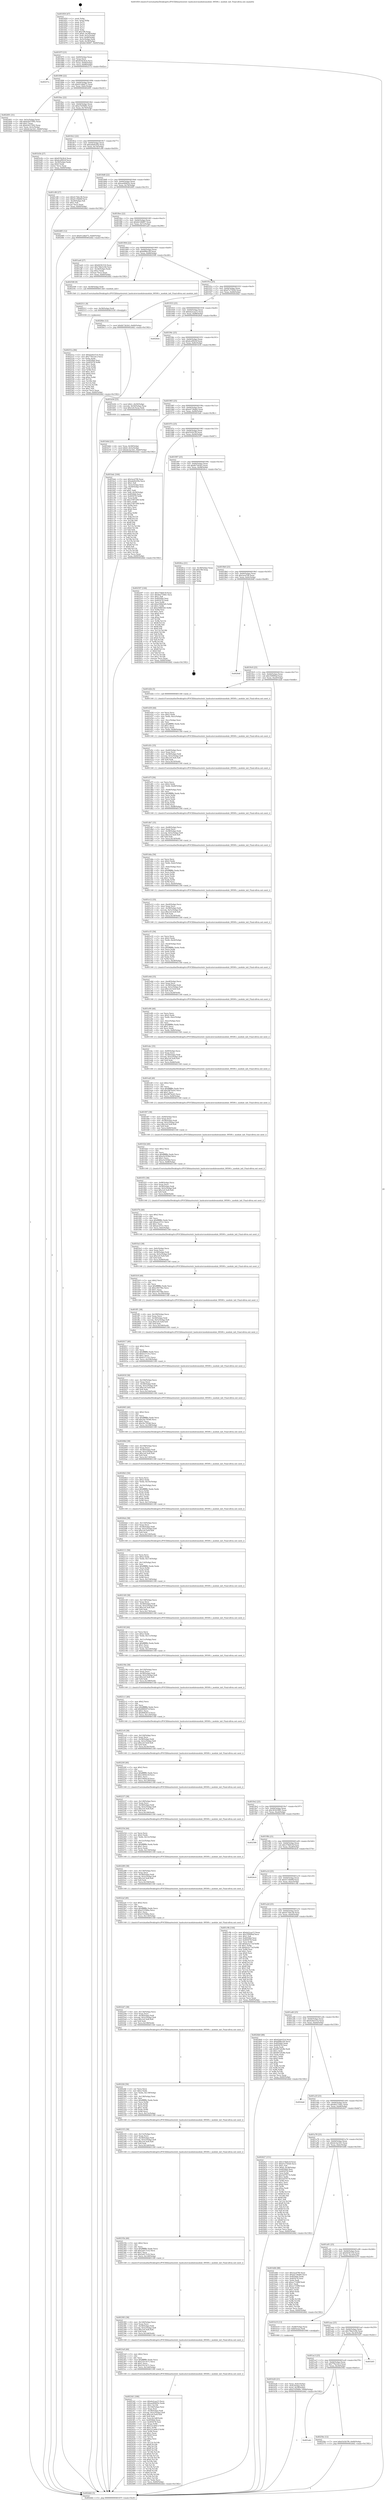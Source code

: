 digraph "0x401850" {
  label = "0x401850 (/mnt/c/Users/mathe/Desktop/tcc/POCII/binaries/extr_hashcatsrcmodulesmodule_09500.c_module_init_Final-ollvm.out::main(0))"
  labelloc = "t"
  node[shape=record]

  Entry [label="",width=0.3,height=0.3,shape=circle,fillcolor=black,style=filled]
  "0x40187f" [label="{
     0x40187f [23]\l
     | [instrs]\l
     &nbsp;&nbsp;0x40187f \<+3\>: mov -0x60(%rbp),%eax\l
     &nbsp;&nbsp;0x401882 \<+2\>: mov %eax,%ecx\l
     &nbsp;&nbsp;0x401884 \<+6\>: sub $0x835b3fc4,%ecx\l
     &nbsp;&nbsp;0x40188a \<+3\>: mov %eax,-0x64(%rbp)\l
     &nbsp;&nbsp;0x40188d \<+3\>: mov %ecx,-0x68(%rbp)\l
     &nbsp;&nbsp;0x401890 \<+6\>: je 000000000040257a \<main+0xd2a\>\l
  }"]
  "0x40257a" [label="{
     0x40257a\l
  }", style=dashed]
  "0x401896" [label="{
     0x401896 [22]\l
     | [instrs]\l
     &nbsp;&nbsp;0x401896 \<+5\>: jmp 000000000040189b \<main+0x4b\>\l
     &nbsp;&nbsp;0x40189b \<+3\>: mov -0x64(%rbp),%eax\l
     &nbsp;&nbsp;0x40189e \<+5\>: sub $0x912dbd75,%eax\l
     &nbsp;&nbsp;0x4018a3 \<+3\>: mov %eax,-0x6c(%rbp)\l
     &nbsp;&nbsp;0x4018a6 \<+6\>: je 0000000000402491 \<main+0xc41\>\l
  }"]
  Exit [label="",width=0.3,height=0.3,shape=circle,fillcolor=black,style=filled,peripheries=2]
  "0x402491" [label="{
     0x402491 [31]\l
     | [instrs]\l
     &nbsp;&nbsp;0x402491 \<+3\>: mov -0x5c(%rbp),%eax\l
     &nbsp;&nbsp;0x402494 \<+5\>: add $0xb2637092,%eax\l
     &nbsp;&nbsp;0x402499 \<+3\>: add $0x1,%eax\l
     &nbsp;&nbsp;0x40249c \<+5\>: sub $0xb2637092,%eax\l
     &nbsp;&nbsp;0x4024a1 \<+3\>: mov %eax,-0x5c(%rbp)\l
     &nbsp;&nbsp;0x4024a4 \<+7\>: movl $0x4e3ac5d1,-0x60(%rbp)\l
     &nbsp;&nbsp;0x4024ab \<+5\>: jmp 0000000000402dd2 \<main+0x1582\>\l
  }"]
  "0x4018ac" [label="{
     0x4018ac [22]\l
     | [instrs]\l
     &nbsp;&nbsp;0x4018ac \<+5\>: jmp 00000000004018b1 \<main+0x61\>\l
     &nbsp;&nbsp;0x4018b1 \<+3\>: mov -0x64(%rbp),%eax\l
     &nbsp;&nbsp;0x4018b4 \<+5\>: sub $0xa7d3949c,%eax\l
     &nbsp;&nbsp;0x4018b9 \<+3\>: mov %eax,-0x70(%rbp)\l
     &nbsp;&nbsp;0x4018bc \<+6\>: je 0000000000401b3b \<main+0x2eb\>\l
  }"]
  "0x401adc" [label="{
     0x401adc\l
  }", style=dashed]
  "0x401b3b" [label="{
     0x401b3b [27]\l
     | [instrs]\l
     &nbsp;&nbsp;0x401b3b \<+5\>: mov $0x835b3fc4,%eax\l
     &nbsp;&nbsp;0x401b40 \<+5\>: mov $0xdca9922f,%ecx\l
     &nbsp;&nbsp;0x401b45 \<+3\>: mov -0x30(%rbp),%edx\l
     &nbsp;&nbsp;0x401b48 \<+3\>: cmp $0x0,%edx\l
     &nbsp;&nbsp;0x401b4b \<+3\>: cmove %ecx,%eax\l
     &nbsp;&nbsp;0x401b4e \<+3\>: mov %eax,-0x60(%rbp)\l
     &nbsp;&nbsp;0x401b51 \<+5\>: jmp 0000000000402dd2 \<main+0x1582\>\l
  }"]
  "0x4018c2" [label="{
     0x4018c2 [22]\l
     | [instrs]\l
     &nbsp;&nbsp;0x4018c2 \<+5\>: jmp 00000000004018c7 \<main+0x77\>\l
     &nbsp;&nbsp;0x4018c7 \<+3\>: mov -0x64(%rbp),%eax\l
     &nbsp;&nbsp;0x4018ca \<+5\>: sub $0xade8c05b,%eax\l
     &nbsp;&nbsp;0x4018cf \<+3\>: mov %eax,-0x74(%rbp)\l
     &nbsp;&nbsp;0x4018d2 \<+6\>: je 0000000000401c80 \<main+0x430\>\l
  }"]
  "0x40256e" [label="{
     0x40256e [12]\l
     | [instrs]\l
     &nbsp;&nbsp;0x40256e \<+7\>: movl $0xf1b5b7f9,-0x60(%rbp)\l
     &nbsp;&nbsp;0x402575 \<+5\>: jmp 0000000000402dd2 \<main+0x1582\>\l
  }"]
  "0x401c80" [label="{
     0x401c80 [27]\l
     | [instrs]\l
     &nbsp;&nbsp;0x401c80 \<+5\>: mov $0x417bbc38,%eax\l
     &nbsp;&nbsp;0x401c85 \<+5\>: mov $0x4119dd0f,%ecx\l
     &nbsp;&nbsp;0x401c8a \<+3\>: mov -0x29(%rbp),%dl\l
     &nbsp;&nbsp;0x401c8d \<+3\>: test $0x1,%dl\l
     &nbsp;&nbsp;0x401c90 \<+3\>: cmovne %ecx,%eax\l
     &nbsp;&nbsp;0x401c93 \<+3\>: mov %eax,-0x60(%rbp)\l
     &nbsp;&nbsp;0x401c96 \<+5\>: jmp 0000000000402dd2 \<main+0x1582\>\l
  }"]
  "0x4018d8" [label="{
     0x4018d8 [22]\l
     | [instrs]\l
     &nbsp;&nbsp;0x4018d8 \<+5\>: jmp 00000000004018dd \<main+0x8d\>\l
     &nbsp;&nbsp;0x4018dd \<+3\>: mov -0x64(%rbp),%eax\l
     &nbsp;&nbsp;0x4018e0 \<+5\>: sub $0xaed9405e,%eax\l
     &nbsp;&nbsp;0x4018e5 \<+3\>: mov %eax,-0x78(%rbp)\l
     &nbsp;&nbsp;0x4018e8 \<+6\>: je 0000000000402485 \<main+0xc35\>\l
  }"]
  "0x401ac3" [label="{
     0x401ac3 [25]\l
     | [instrs]\l
     &nbsp;&nbsp;0x401ac3 \<+5\>: jmp 0000000000401ac8 \<main+0x278\>\l
     &nbsp;&nbsp;0x401ac8 \<+3\>: mov -0x64(%rbp),%eax\l
     &nbsp;&nbsp;0x401acb \<+5\>: sub $0x779a1dc3,%eax\l
     &nbsp;&nbsp;0x401ad0 \<+6\>: mov %eax,-0xc8(%rbp)\l
     &nbsp;&nbsp;0x401ad6 \<+6\>: je 000000000040256e \<main+0xd1e\>\l
  }"]
  "0x402485" [label="{
     0x402485 [12]\l
     | [instrs]\l
     &nbsp;&nbsp;0x402485 \<+7\>: movl $0x912dbd75,-0x60(%rbp)\l
     &nbsp;&nbsp;0x40248c \<+5\>: jmp 0000000000402dd2 \<main+0x1582\>\l
  }"]
  "0x4018ee" [label="{
     0x4018ee [22]\l
     | [instrs]\l
     &nbsp;&nbsp;0x4018ee \<+5\>: jmp 00000000004018f3 \<main+0xa3\>\l
     &nbsp;&nbsp;0x4018f3 \<+3\>: mov -0x64(%rbp),%eax\l
     &nbsp;&nbsp;0x4018f6 \<+5\>: sub $0xbb146687,%eax\l
     &nbsp;&nbsp;0x4018fb \<+3\>: mov %eax,-0x7c(%rbp)\l
     &nbsp;&nbsp;0x4018fe \<+6\>: je 0000000000401ae6 \<main+0x296\>\l
  }"]
  "0x401b01" [label="{
     0x401b01\l
  }", style=dashed]
  "0x401ae6" [label="{
     0x401ae6 [27]\l
     | [instrs]\l
     &nbsp;&nbsp;0x401ae6 \<+5\>: mov $0x643fc516,%eax\l
     &nbsp;&nbsp;0x401aeb \<+5\>: mov $0x70be5c94,%ecx\l
     &nbsp;&nbsp;0x401af0 \<+3\>: mov -0x34(%rbp),%edx\l
     &nbsp;&nbsp;0x401af3 \<+3\>: cmp $0x2,%edx\l
     &nbsp;&nbsp;0x401af6 \<+3\>: cmovne %ecx,%eax\l
     &nbsp;&nbsp;0x401af9 \<+3\>: mov %eax,-0x60(%rbp)\l
     &nbsp;&nbsp;0x401afc \<+5\>: jmp 0000000000402dd2 \<main+0x1582\>\l
  }"]
  "0x401904" [label="{
     0x401904 [22]\l
     | [instrs]\l
     &nbsp;&nbsp;0x401904 \<+5\>: jmp 0000000000401909 \<main+0xb9\>\l
     &nbsp;&nbsp;0x401909 \<+3\>: mov -0x64(%rbp),%eax\l
     &nbsp;&nbsp;0x40190c \<+5\>: sub $0xbf98a1f0,%eax\l
     &nbsp;&nbsp;0x401911 \<+3\>: mov %eax,-0x80(%rbp)\l
     &nbsp;&nbsp;0x401914 \<+6\>: je 0000000000402508 \<main+0xcb8\>\l
  }"]
  "0x402dd2" [label="{
     0x402dd2 [5]\l
     | [instrs]\l
     &nbsp;&nbsp;0x402dd2 \<+5\>: jmp 000000000040187f \<main+0x2f\>\l
  }"]
  "0x401850" [label="{
     0x401850 [47]\l
     | [instrs]\l
     &nbsp;&nbsp;0x401850 \<+1\>: push %rbp\l
     &nbsp;&nbsp;0x401851 \<+3\>: mov %rsp,%rbp\l
     &nbsp;&nbsp;0x401854 \<+2\>: push %r15\l
     &nbsp;&nbsp;0x401856 \<+2\>: push %r14\l
     &nbsp;&nbsp;0x401858 \<+2\>: push %r13\l
     &nbsp;&nbsp;0x40185a \<+2\>: push %r12\l
     &nbsp;&nbsp;0x40185c \<+1\>: push %rbx\l
     &nbsp;&nbsp;0x40185d \<+7\>: sub $0x198,%rsp\l
     &nbsp;&nbsp;0x401864 \<+7\>: movl $0x0,-0x38(%rbp)\l
     &nbsp;&nbsp;0x40186b \<+3\>: mov %edi,-0x3c(%rbp)\l
     &nbsp;&nbsp;0x40186e \<+4\>: mov %rsi,-0x48(%rbp)\l
     &nbsp;&nbsp;0x401872 \<+3\>: mov -0x3c(%rbp),%edi\l
     &nbsp;&nbsp;0x401875 \<+3\>: mov %edi,-0x34(%rbp)\l
     &nbsp;&nbsp;0x401878 \<+7\>: movl $0xbb146687,-0x60(%rbp)\l
  }"]
  "0x40251a" [label="{
     0x40251a [84]\l
     | [instrs]\l
     &nbsp;&nbsp;0x40251a \<+5\>: mov $0x42dee514,%eax\l
     &nbsp;&nbsp;0x40251f \<+5\>: mov $0x779a1dc3,%ecx\l
     &nbsp;&nbsp;0x402524 \<+2\>: xor %edx,%edx\l
     &nbsp;&nbsp;0x402526 \<+7\>: mov 0x4050b4,%esi\l
     &nbsp;&nbsp;0x40252d \<+8\>: mov 0x405078,%r8d\l
     &nbsp;&nbsp;0x402535 \<+3\>: sub $0x1,%edx\l
     &nbsp;&nbsp;0x402538 \<+3\>: mov %esi,%r9d\l
     &nbsp;&nbsp;0x40253b \<+3\>: add %edx,%r9d\l
     &nbsp;&nbsp;0x40253e \<+4\>: imul %r9d,%esi\l
     &nbsp;&nbsp;0x402542 \<+3\>: and $0x1,%esi\l
     &nbsp;&nbsp;0x402545 \<+3\>: cmp $0x0,%esi\l
     &nbsp;&nbsp;0x402548 \<+4\>: sete %r10b\l
     &nbsp;&nbsp;0x40254c \<+4\>: cmp $0xa,%r8d\l
     &nbsp;&nbsp;0x402550 \<+4\>: setl %r11b\l
     &nbsp;&nbsp;0x402554 \<+3\>: mov %r10b,%bl\l
     &nbsp;&nbsp;0x402557 \<+3\>: and %r11b,%bl\l
     &nbsp;&nbsp;0x40255a \<+3\>: xor %r11b,%r10b\l
     &nbsp;&nbsp;0x40255d \<+3\>: or %r10b,%bl\l
     &nbsp;&nbsp;0x402560 \<+3\>: test $0x1,%bl\l
     &nbsp;&nbsp;0x402563 \<+3\>: cmovne %ecx,%eax\l
     &nbsp;&nbsp;0x402566 \<+3\>: mov %eax,-0x60(%rbp)\l
     &nbsp;&nbsp;0x402569 \<+5\>: jmp 0000000000402dd2 \<main+0x1582\>\l
  }"]
  "0x402508" [label="{
     0x402508 [9]\l
     | [instrs]\l
     &nbsp;&nbsp;0x402508 \<+4\>: mov -0x58(%rbp),%rdi\l
     &nbsp;&nbsp;0x40250c \<+5\>: call 00000000004013b0 \<module_init\>\l
     | [calls]\l
     &nbsp;&nbsp;0x4013b0 \{1\} (/mnt/c/Users/mathe/Desktop/tcc/POCII/binaries/extr_hashcatsrcmodulesmodule_09500.c_module_init_Final-ollvm.out::module_init)\l
  }"]
  "0x40191a" [label="{
     0x40191a [25]\l
     | [instrs]\l
     &nbsp;&nbsp;0x40191a \<+5\>: jmp 000000000040191f \<main+0xcf\>\l
     &nbsp;&nbsp;0x40191f \<+3\>: mov -0x64(%rbp),%eax\l
     &nbsp;&nbsp;0x401922 \<+5\>: sub $0xd7a75026,%eax\l
     &nbsp;&nbsp;0x401927 \<+6\>: mov %eax,-0x84(%rbp)\l
     &nbsp;&nbsp;0x40192d \<+6\>: je 00000000004026be \<main+0xe6e\>\l
  }"]
  "0x402511" [label="{
     0x402511 [9]\l
     | [instrs]\l
     &nbsp;&nbsp;0x402511 \<+4\>: mov -0x58(%rbp),%rdi\l
     &nbsp;&nbsp;0x402515 \<+5\>: call 0000000000401030 \<free@plt\>\l
     | [calls]\l
     &nbsp;&nbsp;0x401030 \{1\} (unknown)\l
  }"]
  "0x4026be" [label="{
     0x4026be [12]\l
     | [instrs]\l
     &nbsp;&nbsp;0x4026be \<+7\>: movl $0xfb73b5b5,-0x60(%rbp)\l
     &nbsp;&nbsp;0x4026c5 \<+5\>: jmp 0000000000402dd2 \<main+0x1582\>\l
  }"]
  "0x401933" [label="{
     0x401933 [25]\l
     | [instrs]\l
     &nbsp;&nbsp;0x401933 \<+5\>: jmp 0000000000401938 \<main+0xe8\>\l
     &nbsp;&nbsp;0x401938 \<+3\>: mov -0x64(%rbp),%eax\l
     &nbsp;&nbsp;0x40193b \<+5\>: sub $0xda2caa15,%eax\l
     &nbsp;&nbsp;0x401940 \<+6\>: mov %eax,-0x88(%rbp)\l
     &nbsp;&nbsp;0x401946 \<+6\>: je 00000000004026eb \<main+0xe9b\>\l
  }"]
  "0x4023d1" [label="{
     0x4023d1 [180]\l
     | [instrs]\l
     &nbsp;&nbsp;0x4023d1 \<+5\>: mov $0xda2caa15,%ecx\l
     &nbsp;&nbsp;0x4023d6 \<+5\>: mov $0xaed9405e,%edx\l
     &nbsp;&nbsp;0x4023db \<+3\>: mov $0x1,%r10b\l
     &nbsp;&nbsp;0x4023de \<+6\>: mov -0x144(%rbp),%esi\l
     &nbsp;&nbsp;0x4023e4 \<+3\>: imul %eax,%esi\l
     &nbsp;&nbsp;0x4023e7 \<+4\>: mov -0x58(%rbp),%rdi\l
     &nbsp;&nbsp;0x4023eb \<+4\>: movslq -0x5c(%rbp),%r8\l
     &nbsp;&nbsp;0x4023ef \<+7\>: imul $0x1e0,%r8,%r8\l
     &nbsp;&nbsp;0x4023f6 \<+3\>: add %r8,%rdi\l
     &nbsp;&nbsp;0x4023f9 \<+6\>: mov %esi,0x1d8(%rdi)\l
     &nbsp;&nbsp;0x4023ff \<+7\>: mov 0x4050b4,%eax\l
     &nbsp;&nbsp;0x402406 \<+7\>: mov 0x405078,%esi\l
     &nbsp;&nbsp;0x40240d \<+3\>: mov %eax,%r9d\l
     &nbsp;&nbsp;0x402410 \<+7\>: sub $0x521a64c3,%r9d\l
     &nbsp;&nbsp;0x402417 \<+4\>: sub $0x1,%r9d\l
     &nbsp;&nbsp;0x40241b \<+7\>: add $0x521a64c3,%r9d\l
     &nbsp;&nbsp;0x402422 \<+4\>: imul %r9d,%eax\l
     &nbsp;&nbsp;0x402426 \<+3\>: and $0x1,%eax\l
     &nbsp;&nbsp;0x402429 \<+3\>: cmp $0x0,%eax\l
     &nbsp;&nbsp;0x40242c \<+4\>: sete %r11b\l
     &nbsp;&nbsp;0x402430 \<+3\>: cmp $0xa,%esi\l
     &nbsp;&nbsp;0x402433 \<+3\>: setl %bl\l
     &nbsp;&nbsp;0x402436 \<+3\>: mov %r11b,%r14b\l
     &nbsp;&nbsp;0x402439 \<+4\>: xor $0xff,%r14b\l
     &nbsp;&nbsp;0x40243d \<+3\>: mov %bl,%r15b\l
     &nbsp;&nbsp;0x402440 \<+4\>: xor $0xff,%r15b\l
     &nbsp;&nbsp;0x402444 \<+4\>: xor $0x0,%r10b\l
     &nbsp;&nbsp;0x402448 \<+3\>: mov %r14b,%r12b\l
     &nbsp;&nbsp;0x40244b \<+4\>: and $0x0,%r12b\l
     &nbsp;&nbsp;0x40244f \<+3\>: and %r10b,%r11b\l
     &nbsp;&nbsp;0x402452 \<+3\>: mov %r15b,%r13b\l
     &nbsp;&nbsp;0x402455 \<+4\>: and $0x0,%r13b\l
     &nbsp;&nbsp;0x402459 \<+3\>: and %r10b,%bl\l
     &nbsp;&nbsp;0x40245c \<+3\>: or %r11b,%r12b\l
     &nbsp;&nbsp;0x40245f \<+3\>: or %bl,%r13b\l
     &nbsp;&nbsp;0x402462 \<+3\>: xor %r13b,%r12b\l
     &nbsp;&nbsp;0x402465 \<+3\>: or %r15b,%r14b\l
     &nbsp;&nbsp;0x402468 \<+4\>: xor $0xff,%r14b\l
     &nbsp;&nbsp;0x40246c \<+4\>: or $0x0,%r10b\l
     &nbsp;&nbsp;0x402470 \<+3\>: and %r10b,%r14b\l
     &nbsp;&nbsp;0x402473 \<+3\>: or %r14b,%r12b\l
     &nbsp;&nbsp;0x402476 \<+4\>: test $0x1,%r12b\l
     &nbsp;&nbsp;0x40247a \<+3\>: cmovne %edx,%ecx\l
     &nbsp;&nbsp;0x40247d \<+3\>: mov %ecx,-0x60(%rbp)\l
     &nbsp;&nbsp;0x402480 \<+5\>: jmp 0000000000402dd2 \<main+0x1582\>\l
  }"]
  "0x4026eb" [label="{
     0x4026eb\l
  }", style=dashed]
  "0x40194c" [label="{
     0x40194c [25]\l
     | [instrs]\l
     &nbsp;&nbsp;0x40194c \<+5\>: jmp 0000000000401951 \<main+0x101\>\l
     &nbsp;&nbsp;0x401951 \<+3\>: mov -0x64(%rbp),%eax\l
     &nbsp;&nbsp;0x401954 \<+5\>: sub $0xdca9922f,%eax\l
     &nbsp;&nbsp;0x401959 \<+6\>: mov %eax,-0x8c(%rbp)\l
     &nbsp;&nbsp;0x40195f \<+6\>: je 0000000000401b56 \<main+0x306\>\l
  }"]
  "0x4023a9" [label="{
     0x4023a9 [40]\l
     | [instrs]\l
     &nbsp;&nbsp;0x4023a9 \<+5\>: mov $0x2,%ecx\l
     &nbsp;&nbsp;0x4023ae \<+1\>: cltd\l
     &nbsp;&nbsp;0x4023af \<+2\>: idiv %ecx\l
     &nbsp;&nbsp;0x4023b1 \<+6\>: imul $0xfffffffe,%edx,%ecx\l
     &nbsp;&nbsp;0x4023b7 \<+6\>: sub $0x235c3e71,%ecx\l
     &nbsp;&nbsp;0x4023bd \<+3\>: add $0x1,%ecx\l
     &nbsp;&nbsp;0x4023c0 \<+6\>: add $0x235c3e71,%ecx\l
     &nbsp;&nbsp;0x4023c6 \<+6\>: mov %ecx,-0x144(%rbp)\l
     &nbsp;&nbsp;0x4023cc \<+5\>: call 0000000000401160 \<next_i\>\l
     | [calls]\l
     &nbsp;&nbsp;0x401160 \{1\} (/mnt/c/Users/mathe/Desktop/tcc/POCII/binaries/extr_hashcatsrcmodulesmodule_09500.c_module_init_Final-ollvm.out::next_i)\l
  }"]
  "0x401b56" [label="{
     0x401b56 [23]\l
     | [instrs]\l
     &nbsp;&nbsp;0x401b56 \<+7\>: movl $0x1,-0x50(%rbp)\l
     &nbsp;&nbsp;0x401b5d \<+4\>: movslq -0x50(%rbp),%rax\l
     &nbsp;&nbsp;0x401b61 \<+7\>: imul $0x1e0,%rax,%rdi\l
     &nbsp;&nbsp;0x401b68 \<+5\>: call 0000000000401050 \<malloc@plt\>\l
     | [calls]\l
     &nbsp;&nbsp;0x401050 \{1\} (unknown)\l
  }"]
  "0x401965" [label="{
     0x401965 [25]\l
     | [instrs]\l
     &nbsp;&nbsp;0x401965 \<+5\>: jmp 000000000040196a \<main+0x11a\>\l
     &nbsp;&nbsp;0x40196a \<+3\>: mov -0x64(%rbp),%eax\l
     &nbsp;&nbsp;0x40196d \<+5\>: sub $0xeb736db0,%eax\l
     &nbsp;&nbsp;0x401972 \<+6\>: mov %eax,-0x90(%rbp)\l
     &nbsp;&nbsp;0x401978 \<+6\>: je 0000000000401bdc \<main+0x38c\>\l
  }"]
  "0x402383" [label="{
     0x402383 [38]\l
     | [instrs]\l
     &nbsp;&nbsp;0x402383 \<+6\>: mov -0x140(%rbp),%ecx\l
     &nbsp;&nbsp;0x402389 \<+3\>: imul %eax,%ecx\l
     &nbsp;&nbsp;0x40238c \<+4\>: mov -0x58(%rbp),%rdi\l
     &nbsp;&nbsp;0x402390 \<+4\>: movslq -0x5c(%rbp),%r8\l
     &nbsp;&nbsp;0x402394 \<+7\>: imul $0x1e0,%r8,%r8\l
     &nbsp;&nbsp;0x40239b \<+3\>: add %r8,%rdi\l
     &nbsp;&nbsp;0x40239e \<+6\>: mov %ecx,0x1d4(%rdi)\l
     &nbsp;&nbsp;0x4023a4 \<+5\>: call 0000000000401160 \<next_i\>\l
     | [calls]\l
     &nbsp;&nbsp;0x401160 \{1\} (/mnt/c/Users/mathe/Desktop/tcc/POCII/binaries/extr_hashcatsrcmodulesmodule_09500.c_module_init_Final-ollvm.out::next_i)\l
  }"]
  "0x401bdc" [label="{
     0x401bdc [164]\l
     | [instrs]\l
     &nbsp;&nbsp;0x401bdc \<+5\>: mov $0x2acd7f8,%eax\l
     &nbsp;&nbsp;0x401be1 \<+5\>: mov $0xade8c05b,%ecx\l
     &nbsp;&nbsp;0x401be6 \<+2\>: mov $0x1,%dl\l
     &nbsp;&nbsp;0x401be8 \<+3\>: mov -0x5c(%rbp),%esi\l
     &nbsp;&nbsp;0x401beb \<+3\>: cmp -0x50(%rbp),%esi\l
     &nbsp;&nbsp;0x401bee \<+4\>: setl %dil\l
     &nbsp;&nbsp;0x401bf2 \<+4\>: and $0x1,%dil\l
     &nbsp;&nbsp;0x401bf6 \<+4\>: mov %dil,-0x29(%rbp)\l
     &nbsp;&nbsp;0x401bfa \<+7\>: mov 0x4050b4,%esi\l
     &nbsp;&nbsp;0x401c01 \<+8\>: mov 0x405078,%r8d\l
     &nbsp;&nbsp;0x401c09 \<+3\>: mov %esi,%r9d\l
     &nbsp;&nbsp;0x401c0c \<+7\>: add $0x379f7299,%r9d\l
     &nbsp;&nbsp;0x401c13 \<+4\>: sub $0x1,%r9d\l
     &nbsp;&nbsp;0x401c17 \<+7\>: sub $0x379f7299,%r9d\l
     &nbsp;&nbsp;0x401c1e \<+4\>: imul %r9d,%esi\l
     &nbsp;&nbsp;0x401c22 \<+3\>: and $0x1,%esi\l
     &nbsp;&nbsp;0x401c25 \<+3\>: cmp $0x0,%esi\l
     &nbsp;&nbsp;0x401c28 \<+4\>: sete %dil\l
     &nbsp;&nbsp;0x401c2c \<+4\>: cmp $0xa,%r8d\l
     &nbsp;&nbsp;0x401c30 \<+4\>: setl %r10b\l
     &nbsp;&nbsp;0x401c34 \<+3\>: mov %dil,%r11b\l
     &nbsp;&nbsp;0x401c37 \<+4\>: xor $0xff,%r11b\l
     &nbsp;&nbsp;0x401c3b \<+3\>: mov %r10b,%bl\l
     &nbsp;&nbsp;0x401c3e \<+3\>: xor $0xff,%bl\l
     &nbsp;&nbsp;0x401c41 \<+3\>: xor $0x0,%dl\l
     &nbsp;&nbsp;0x401c44 \<+3\>: mov %r11b,%r14b\l
     &nbsp;&nbsp;0x401c47 \<+4\>: and $0x0,%r14b\l
     &nbsp;&nbsp;0x401c4b \<+3\>: and %dl,%dil\l
     &nbsp;&nbsp;0x401c4e \<+3\>: mov %bl,%r15b\l
     &nbsp;&nbsp;0x401c51 \<+4\>: and $0x0,%r15b\l
     &nbsp;&nbsp;0x401c55 \<+3\>: and %dl,%r10b\l
     &nbsp;&nbsp;0x401c58 \<+3\>: or %dil,%r14b\l
     &nbsp;&nbsp;0x401c5b \<+3\>: or %r10b,%r15b\l
     &nbsp;&nbsp;0x401c5e \<+3\>: xor %r15b,%r14b\l
     &nbsp;&nbsp;0x401c61 \<+3\>: or %bl,%r11b\l
     &nbsp;&nbsp;0x401c64 \<+4\>: xor $0xff,%r11b\l
     &nbsp;&nbsp;0x401c68 \<+3\>: or $0x0,%dl\l
     &nbsp;&nbsp;0x401c6b \<+3\>: and %dl,%r11b\l
     &nbsp;&nbsp;0x401c6e \<+3\>: or %r11b,%r14b\l
     &nbsp;&nbsp;0x401c71 \<+4\>: test $0x1,%r14b\l
     &nbsp;&nbsp;0x401c75 \<+3\>: cmovne %ecx,%eax\l
     &nbsp;&nbsp;0x401c78 \<+3\>: mov %eax,-0x60(%rbp)\l
     &nbsp;&nbsp;0x401c7b \<+5\>: jmp 0000000000402dd2 \<main+0x1582\>\l
  }"]
  "0x40197e" [label="{
     0x40197e [25]\l
     | [instrs]\l
     &nbsp;&nbsp;0x40197e \<+5\>: jmp 0000000000401983 \<main+0x133\>\l
     &nbsp;&nbsp;0x401983 \<+3\>: mov -0x64(%rbp),%eax\l
     &nbsp;&nbsp;0x401986 \<+5\>: sub $0xf1b5b7f9,%eax\l
     &nbsp;&nbsp;0x40198b \<+6\>: mov %eax,-0x94(%rbp)\l
     &nbsp;&nbsp;0x401991 \<+6\>: je 0000000000402597 \<main+0xd47\>\l
  }"]
  "0x40235b" [label="{
     0x40235b [40]\l
     | [instrs]\l
     &nbsp;&nbsp;0x40235b \<+5\>: mov $0x2,%ecx\l
     &nbsp;&nbsp;0x402360 \<+1\>: cltd\l
     &nbsp;&nbsp;0x402361 \<+2\>: idiv %ecx\l
     &nbsp;&nbsp;0x402363 \<+6\>: imul $0xfffffffe,%edx,%ecx\l
     &nbsp;&nbsp;0x402369 \<+6\>: add $0x2a017e32,%ecx\l
     &nbsp;&nbsp;0x40236f \<+3\>: add $0x1,%ecx\l
     &nbsp;&nbsp;0x402372 \<+6\>: sub $0x2a017e32,%ecx\l
     &nbsp;&nbsp;0x402378 \<+6\>: mov %ecx,-0x140(%rbp)\l
     &nbsp;&nbsp;0x40237e \<+5\>: call 0000000000401160 \<next_i\>\l
     | [calls]\l
     &nbsp;&nbsp;0x401160 \{1\} (/mnt/c/Users/mathe/Desktop/tcc/POCII/binaries/extr_hashcatsrcmodulesmodule_09500.c_module_init_Final-ollvm.out::next_i)\l
  }"]
  "0x402597" [label="{
     0x402597 [144]\l
     | [instrs]\l
     &nbsp;&nbsp;0x402597 \<+5\>: mov $0x374b0c5f,%eax\l
     &nbsp;&nbsp;0x40259c \<+5\>: mov $0x4b2759d1,%ecx\l
     &nbsp;&nbsp;0x4025a1 \<+2\>: mov $0x1,%dl\l
     &nbsp;&nbsp;0x4025a3 \<+7\>: mov 0x4050b4,%esi\l
     &nbsp;&nbsp;0x4025aa \<+7\>: mov 0x405078,%edi\l
     &nbsp;&nbsp;0x4025b1 \<+3\>: mov %esi,%r8d\l
     &nbsp;&nbsp;0x4025b4 \<+7\>: add $0xe596b5d5,%r8d\l
     &nbsp;&nbsp;0x4025bb \<+4\>: sub $0x1,%r8d\l
     &nbsp;&nbsp;0x4025bf \<+7\>: sub $0xe596b5d5,%r8d\l
     &nbsp;&nbsp;0x4025c6 \<+4\>: imul %r8d,%esi\l
     &nbsp;&nbsp;0x4025ca \<+3\>: and $0x1,%esi\l
     &nbsp;&nbsp;0x4025cd \<+3\>: cmp $0x0,%esi\l
     &nbsp;&nbsp;0x4025d0 \<+4\>: sete %r9b\l
     &nbsp;&nbsp;0x4025d4 \<+3\>: cmp $0xa,%edi\l
     &nbsp;&nbsp;0x4025d7 \<+4\>: setl %r10b\l
     &nbsp;&nbsp;0x4025db \<+3\>: mov %r9b,%r11b\l
     &nbsp;&nbsp;0x4025de \<+4\>: xor $0xff,%r11b\l
     &nbsp;&nbsp;0x4025e2 \<+3\>: mov %r10b,%bl\l
     &nbsp;&nbsp;0x4025e5 \<+3\>: xor $0xff,%bl\l
     &nbsp;&nbsp;0x4025e8 \<+3\>: xor $0x0,%dl\l
     &nbsp;&nbsp;0x4025eb \<+3\>: mov %r11b,%r14b\l
     &nbsp;&nbsp;0x4025ee \<+4\>: and $0x0,%r14b\l
     &nbsp;&nbsp;0x4025f2 \<+3\>: and %dl,%r9b\l
     &nbsp;&nbsp;0x4025f5 \<+3\>: mov %bl,%r15b\l
     &nbsp;&nbsp;0x4025f8 \<+4\>: and $0x0,%r15b\l
     &nbsp;&nbsp;0x4025fc \<+3\>: and %dl,%r10b\l
     &nbsp;&nbsp;0x4025ff \<+3\>: or %r9b,%r14b\l
     &nbsp;&nbsp;0x402602 \<+3\>: or %r10b,%r15b\l
     &nbsp;&nbsp;0x402605 \<+3\>: xor %r15b,%r14b\l
     &nbsp;&nbsp;0x402608 \<+3\>: or %bl,%r11b\l
     &nbsp;&nbsp;0x40260b \<+4\>: xor $0xff,%r11b\l
     &nbsp;&nbsp;0x40260f \<+3\>: or $0x0,%dl\l
     &nbsp;&nbsp;0x402612 \<+3\>: and %dl,%r11b\l
     &nbsp;&nbsp;0x402615 \<+3\>: or %r11b,%r14b\l
     &nbsp;&nbsp;0x402618 \<+4\>: test $0x1,%r14b\l
     &nbsp;&nbsp;0x40261c \<+3\>: cmovne %ecx,%eax\l
     &nbsp;&nbsp;0x40261f \<+3\>: mov %eax,-0x60(%rbp)\l
     &nbsp;&nbsp;0x402622 \<+5\>: jmp 0000000000402dd2 \<main+0x1582\>\l
  }"]
  "0x401997" [label="{
     0x401997 [25]\l
     | [instrs]\l
     &nbsp;&nbsp;0x401997 \<+5\>: jmp 000000000040199c \<main+0x14c\>\l
     &nbsp;&nbsp;0x40199c \<+3\>: mov -0x64(%rbp),%eax\l
     &nbsp;&nbsp;0x40199f \<+5\>: sub $0xfb73b5b5,%eax\l
     &nbsp;&nbsp;0x4019a4 \<+6\>: mov %eax,-0x98(%rbp)\l
     &nbsp;&nbsp;0x4019aa \<+6\>: je 00000000004026ca \<main+0xe7a\>\l
  }"]
  "0x402335" [label="{
     0x402335 [38]\l
     | [instrs]\l
     &nbsp;&nbsp;0x402335 \<+6\>: mov -0x13c(%rbp),%ecx\l
     &nbsp;&nbsp;0x40233b \<+3\>: imul %eax,%ecx\l
     &nbsp;&nbsp;0x40233e \<+4\>: mov -0x58(%rbp),%rdi\l
     &nbsp;&nbsp;0x402342 \<+4\>: movslq -0x5c(%rbp),%r8\l
     &nbsp;&nbsp;0x402346 \<+7\>: imul $0x1e0,%r8,%r8\l
     &nbsp;&nbsp;0x40234d \<+3\>: add %r8,%rdi\l
     &nbsp;&nbsp;0x402350 \<+6\>: mov %ecx,0x1d0(%rdi)\l
     &nbsp;&nbsp;0x402356 \<+5\>: call 0000000000401160 \<next_i\>\l
     | [calls]\l
     &nbsp;&nbsp;0x401160 \{1\} (/mnt/c/Users/mathe/Desktop/tcc/POCII/binaries/extr_hashcatsrcmodulesmodule_09500.c_module_init_Final-ollvm.out::next_i)\l
  }"]
  "0x4026ca" [label="{
     0x4026ca [21]\l
     | [instrs]\l
     &nbsp;&nbsp;0x4026ca \<+3\>: mov -0x38(%rbp),%eax\l
     &nbsp;&nbsp;0x4026cd \<+7\>: add $0x198,%rsp\l
     &nbsp;&nbsp;0x4026d4 \<+1\>: pop %rbx\l
     &nbsp;&nbsp;0x4026d5 \<+2\>: pop %r12\l
     &nbsp;&nbsp;0x4026d7 \<+2\>: pop %r13\l
     &nbsp;&nbsp;0x4026d9 \<+2\>: pop %r14\l
     &nbsp;&nbsp;0x4026db \<+2\>: pop %r15\l
     &nbsp;&nbsp;0x4026dd \<+1\>: pop %rbp\l
     &nbsp;&nbsp;0x4026de \<+1\>: ret\l
  }"]
  "0x4019b0" [label="{
     0x4019b0 [25]\l
     | [instrs]\l
     &nbsp;&nbsp;0x4019b0 \<+5\>: jmp 00000000004019b5 \<main+0x165\>\l
     &nbsp;&nbsp;0x4019b5 \<+3\>: mov -0x64(%rbp),%eax\l
     &nbsp;&nbsp;0x4019b8 \<+5\>: sub $0x2acd7f8,%eax\l
     &nbsp;&nbsp;0x4019bd \<+6\>: mov %eax,-0x9c(%rbp)\l
     &nbsp;&nbsp;0x4019c3 \<+6\>: je 00000000004026df \<main+0xe8f\>\l
  }"]
  "0x4022fd" [label="{
     0x4022fd [56]\l
     | [instrs]\l
     &nbsp;&nbsp;0x4022fd \<+2\>: xor %ecx,%ecx\l
     &nbsp;&nbsp;0x4022ff \<+5\>: mov $0x2,%edx\l
     &nbsp;&nbsp;0x402304 \<+6\>: mov %edx,-0x138(%rbp)\l
     &nbsp;&nbsp;0x40230a \<+1\>: cltd\l
     &nbsp;&nbsp;0x40230b \<+6\>: mov -0x138(%rbp),%esi\l
     &nbsp;&nbsp;0x402311 \<+2\>: idiv %esi\l
     &nbsp;&nbsp;0x402313 \<+6\>: imul $0xfffffffe,%edx,%edx\l
     &nbsp;&nbsp;0x402319 \<+3\>: mov %ecx,%r9d\l
     &nbsp;&nbsp;0x40231c \<+3\>: sub %edx,%r9d\l
     &nbsp;&nbsp;0x40231f \<+2\>: mov %ecx,%edx\l
     &nbsp;&nbsp;0x402321 \<+3\>: sub $0x1,%edx\l
     &nbsp;&nbsp;0x402324 \<+3\>: add %edx,%r9d\l
     &nbsp;&nbsp;0x402327 \<+3\>: sub %r9d,%ecx\l
     &nbsp;&nbsp;0x40232a \<+6\>: mov %ecx,-0x13c(%rbp)\l
     &nbsp;&nbsp;0x402330 \<+5\>: call 0000000000401160 \<next_i\>\l
     | [calls]\l
     &nbsp;&nbsp;0x401160 \{1\} (/mnt/c/Users/mathe/Desktop/tcc/POCII/binaries/extr_hashcatsrcmodulesmodule_09500.c_module_init_Final-ollvm.out::next_i)\l
  }"]
  "0x4026df" [label="{
     0x4026df\l
  }", style=dashed]
  "0x4019c9" [label="{
     0x4019c9 [25]\l
     | [instrs]\l
     &nbsp;&nbsp;0x4019c9 \<+5\>: jmp 00000000004019ce \<main+0x17e\>\l
     &nbsp;&nbsp;0x4019ce \<+3\>: mov -0x64(%rbp),%eax\l
     &nbsp;&nbsp;0x4019d1 \<+5\>: sub $0x35f999af,%eax\l
     &nbsp;&nbsp;0x4019d6 \<+6\>: mov %eax,-0xa0(%rbp)\l
     &nbsp;&nbsp;0x4019dc \<+6\>: je 0000000000401d2b \<main+0x4db\>\l
  }"]
  "0x4022d7" [label="{
     0x4022d7 [38]\l
     | [instrs]\l
     &nbsp;&nbsp;0x4022d7 \<+6\>: mov -0x134(%rbp),%ecx\l
     &nbsp;&nbsp;0x4022dd \<+3\>: imul %eax,%ecx\l
     &nbsp;&nbsp;0x4022e0 \<+4\>: mov -0x58(%rbp),%rdi\l
     &nbsp;&nbsp;0x4022e4 \<+4\>: movslq -0x5c(%rbp),%r8\l
     &nbsp;&nbsp;0x4022e8 \<+7\>: imul $0x1e0,%r8,%r8\l
     &nbsp;&nbsp;0x4022ef \<+3\>: add %r8,%rdi\l
     &nbsp;&nbsp;0x4022f2 \<+6\>: mov %ecx,0x198(%rdi)\l
     &nbsp;&nbsp;0x4022f8 \<+5\>: call 0000000000401160 \<next_i\>\l
     | [calls]\l
     &nbsp;&nbsp;0x401160 \{1\} (/mnt/c/Users/mathe/Desktop/tcc/POCII/binaries/extr_hashcatsrcmodulesmodule_09500.c_module_init_Final-ollvm.out::next_i)\l
  }"]
  "0x401d2b" [label="{
     0x401d2b [5]\l
     | [instrs]\l
     &nbsp;&nbsp;0x401d2b \<+5\>: call 0000000000401160 \<next_i\>\l
     | [calls]\l
     &nbsp;&nbsp;0x401160 \{1\} (/mnt/c/Users/mathe/Desktop/tcc/POCII/binaries/extr_hashcatsrcmodulesmodule_09500.c_module_init_Final-ollvm.out::next_i)\l
  }"]
  "0x4019e2" [label="{
     0x4019e2 [25]\l
     | [instrs]\l
     &nbsp;&nbsp;0x4019e2 \<+5\>: jmp 00000000004019e7 \<main+0x197\>\l
     &nbsp;&nbsp;0x4019e7 \<+3\>: mov -0x64(%rbp),%eax\l
     &nbsp;&nbsp;0x4019ea \<+5\>: sub $0x36343985,%eax\l
     &nbsp;&nbsp;0x4019ef \<+6\>: mov %eax,-0xa4(%rbp)\l
     &nbsp;&nbsp;0x4019f5 \<+6\>: je 0000000000402586 \<main+0xd36\>\l
  }"]
  "0x4022af" [label="{
     0x4022af [40]\l
     | [instrs]\l
     &nbsp;&nbsp;0x4022af \<+5\>: mov $0x2,%ecx\l
     &nbsp;&nbsp;0x4022b4 \<+1\>: cltd\l
     &nbsp;&nbsp;0x4022b5 \<+2\>: idiv %ecx\l
     &nbsp;&nbsp;0x4022b7 \<+6\>: imul $0xfffffffe,%edx,%ecx\l
     &nbsp;&nbsp;0x4022bd \<+6\>: add $0xe51f366a,%ecx\l
     &nbsp;&nbsp;0x4022c3 \<+3\>: add $0x1,%ecx\l
     &nbsp;&nbsp;0x4022c6 \<+6\>: sub $0xe51f366a,%ecx\l
     &nbsp;&nbsp;0x4022cc \<+6\>: mov %ecx,-0x134(%rbp)\l
     &nbsp;&nbsp;0x4022d2 \<+5\>: call 0000000000401160 \<next_i\>\l
     | [calls]\l
     &nbsp;&nbsp;0x401160 \{1\} (/mnt/c/Users/mathe/Desktop/tcc/POCII/binaries/extr_hashcatsrcmodulesmodule_09500.c_module_init_Final-ollvm.out::next_i)\l
  }"]
  "0x402586" [label="{
     0x402586\l
  }", style=dashed]
  "0x4019fb" [label="{
     0x4019fb [25]\l
     | [instrs]\l
     &nbsp;&nbsp;0x4019fb \<+5\>: jmp 0000000000401a00 \<main+0x1b0\>\l
     &nbsp;&nbsp;0x401a00 \<+3\>: mov -0x64(%rbp),%eax\l
     &nbsp;&nbsp;0x401a03 \<+5\>: sub $0x374b0c5f,%eax\l
     &nbsp;&nbsp;0x401a08 \<+6\>: mov %eax,-0xa8(%rbp)\l
     &nbsp;&nbsp;0x401a0e \<+6\>: je 0000000000402dc4 \<main+0x1574\>\l
  }"]
  "0x402289" [label="{
     0x402289 [38]\l
     | [instrs]\l
     &nbsp;&nbsp;0x402289 \<+6\>: mov -0x130(%rbp),%ecx\l
     &nbsp;&nbsp;0x40228f \<+3\>: imul %eax,%ecx\l
     &nbsp;&nbsp;0x402292 \<+4\>: mov -0x58(%rbp),%rdi\l
     &nbsp;&nbsp;0x402296 \<+4\>: movslq -0x5c(%rbp),%r8\l
     &nbsp;&nbsp;0x40229a \<+7\>: imul $0x1e0,%r8,%r8\l
     &nbsp;&nbsp;0x4022a1 \<+3\>: add %r8,%rdi\l
     &nbsp;&nbsp;0x4022a4 \<+6\>: mov %ecx,0x194(%rdi)\l
     &nbsp;&nbsp;0x4022aa \<+5\>: call 0000000000401160 \<next_i\>\l
     | [calls]\l
     &nbsp;&nbsp;0x401160 \{1\} (/mnt/c/Users/mathe/Desktop/tcc/POCII/binaries/extr_hashcatsrcmodulesmodule_09500.c_module_init_Final-ollvm.out::next_i)\l
  }"]
  "0x402dc4" [label="{
     0x402dc4\l
  }", style=dashed]
  "0x401a14" [label="{
     0x401a14 [25]\l
     | [instrs]\l
     &nbsp;&nbsp;0x401a14 \<+5\>: jmp 0000000000401a19 \<main+0x1c9\>\l
     &nbsp;&nbsp;0x401a19 \<+3\>: mov -0x64(%rbp),%eax\l
     &nbsp;&nbsp;0x401a1c \<+5\>: sub $0x4119dd0f,%eax\l
     &nbsp;&nbsp;0x401a21 \<+6\>: mov %eax,-0xac(%rbp)\l
     &nbsp;&nbsp;0x401a27 \<+6\>: je 0000000000401c9b \<main+0x44b\>\l
  }"]
  "0x40225d" [label="{
     0x40225d [44]\l
     | [instrs]\l
     &nbsp;&nbsp;0x40225d \<+2\>: xor %ecx,%ecx\l
     &nbsp;&nbsp;0x40225f \<+5\>: mov $0x2,%edx\l
     &nbsp;&nbsp;0x402264 \<+6\>: mov %edx,-0x12c(%rbp)\l
     &nbsp;&nbsp;0x40226a \<+1\>: cltd\l
     &nbsp;&nbsp;0x40226b \<+6\>: mov -0x12c(%rbp),%esi\l
     &nbsp;&nbsp;0x402271 \<+2\>: idiv %esi\l
     &nbsp;&nbsp;0x402273 \<+6\>: imul $0xfffffffe,%edx,%edx\l
     &nbsp;&nbsp;0x402279 \<+3\>: sub $0x1,%ecx\l
     &nbsp;&nbsp;0x40227c \<+2\>: sub %ecx,%edx\l
     &nbsp;&nbsp;0x40227e \<+6\>: mov %edx,-0x130(%rbp)\l
     &nbsp;&nbsp;0x402284 \<+5\>: call 0000000000401160 \<next_i\>\l
     | [calls]\l
     &nbsp;&nbsp;0x401160 \{1\} (/mnt/c/Users/mathe/Desktop/tcc/POCII/binaries/extr_hashcatsrcmodulesmodule_09500.c_module_init_Final-ollvm.out::next_i)\l
  }"]
  "0x401c9b" [label="{
     0x401c9b [144]\l
     | [instrs]\l
     &nbsp;&nbsp;0x401c9b \<+5\>: mov $0xda2caa15,%eax\l
     &nbsp;&nbsp;0x401ca0 \<+5\>: mov $0x35f999af,%ecx\l
     &nbsp;&nbsp;0x401ca5 \<+2\>: mov $0x1,%dl\l
     &nbsp;&nbsp;0x401ca7 \<+7\>: mov 0x4050b4,%esi\l
     &nbsp;&nbsp;0x401cae \<+7\>: mov 0x405078,%edi\l
     &nbsp;&nbsp;0x401cb5 \<+3\>: mov %esi,%r8d\l
     &nbsp;&nbsp;0x401cb8 \<+7\>: add $0x6a5a77ef,%r8d\l
     &nbsp;&nbsp;0x401cbf \<+4\>: sub $0x1,%r8d\l
     &nbsp;&nbsp;0x401cc3 \<+7\>: sub $0x6a5a77ef,%r8d\l
     &nbsp;&nbsp;0x401cca \<+4\>: imul %r8d,%esi\l
     &nbsp;&nbsp;0x401cce \<+3\>: and $0x1,%esi\l
     &nbsp;&nbsp;0x401cd1 \<+3\>: cmp $0x0,%esi\l
     &nbsp;&nbsp;0x401cd4 \<+4\>: sete %r9b\l
     &nbsp;&nbsp;0x401cd8 \<+3\>: cmp $0xa,%edi\l
     &nbsp;&nbsp;0x401cdb \<+4\>: setl %r10b\l
     &nbsp;&nbsp;0x401cdf \<+3\>: mov %r9b,%r11b\l
     &nbsp;&nbsp;0x401ce2 \<+4\>: xor $0xff,%r11b\l
     &nbsp;&nbsp;0x401ce6 \<+3\>: mov %r10b,%bl\l
     &nbsp;&nbsp;0x401ce9 \<+3\>: xor $0xff,%bl\l
     &nbsp;&nbsp;0x401cec \<+3\>: xor $0x1,%dl\l
     &nbsp;&nbsp;0x401cef \<+3\>: mov %r11b,%r14b\l
     &nbsp;&nbsp;0x401cf2 \<+4\>: and $0xff,%r14b\l
     &nbsp;&nbsp;0x401cf6 \<+3\>: and %dl,%r9b\l
     &nbsp;&nbsp;0x401cf9 \<+3\>: mov %bl,%r15b\l
     &nbsp;&nbsp;0x401cfc \<+4\>: and $0xff,%r15b\l
     &nbsp;&nbsp;0x401d00 \<+3\>: and %dl,%r10b\l
     &nbsp;&nbsp;0x401d03 \<+3\>: or %r9b,%r14b\l
     &nbsp;&nbsp;0x401d06 \<+3\>: or %r10b,%r15b\l
     &nbsp;&nbsp;0x401d09 \<+3\>: xor %r15b,%r14b\l
     &nbsp;&nbsp;0x401d0c \<+3\>: or %bl,%r11b\l
     &nbsp;&nbsp;0x401d0f \<+4\>: xor $0xff,%r11b\l
     &nbsp;&nbsp;0x401d13 \<+3\>: or $0x1,%dl\l
     &nbsp;&nbsp;0x401d16 \<+3\>: and %dl,%r11b\l
     &nbsp;&nbsp;0x401d19 \<+3\>: or %r11b,%r14b\l
     &nbsp;&nbsp;0x401d1c \<+4\>: test $0x1,%r14b\l
     &nbsp;&nbsp;0x401d20 \<+3\>: cmovne %ecx,%eax\l
     &nbsp;&nbsp;0x401d23 \<+3\>: mov %eax,-0x60(%rbp)\l
     &nbsp;&nbsp;0x401d26 \<+5\>: jmp 0000000000402dd2 \<main+0x1582\>\l
  }"]
  "0x401a2d" [label="{
     0x401a2d [25]\l
     | [instrs]\l
     &nbsp;&nbsp;0x401a2d \<+5\>: jmp 0000000000401a32 \<main+0x1e2\>\l
     &nbsp;&nbsp;0x401a32 \<+3\>: mov -0x64(%rbp),%eax\l
     &nbsp;&nbsp;0x401a35 \<+5\>: sub $0x417bbc38,%eax\l
     &nbsp;&nbsp;0x401a3a \<+6\>: mov %eax,-0xb0(%rbp)\l
     &nbsp;&nbsp;0x401a40 \<+6\>: je 00000000004024b0 \<main+0xc60\>\l
  }"]
  "0x402237" [label="{
     0x402237 [38]\l
     | [instrs]\l
     &nbsp;&nbsp;0x402237 \<+6\>: mov -0x128(%rbp),%ecx\l
     &nbsp;&nbsp;0x40223d \<+3\>: imul %eax,%ecx\l
     &nbsp;&nbsp;0x402240 \<+4\>: mov -0x58(%rbp),%rdi\l
     &nbsp;&nbsp;0x402244 \<+4\>: movslq -0x5c(%rbp),%r8\l
     &nbsp;&nbsp;0x402248 \<+7\>: imul $0x1e0,%r8,%r8\l
     &nbsp;&nbsp;0x40224f \<+3\>: add %r8,%rdi\l
     &nbsp;&nbsp;0x402252 \<+6\>: mov %ecx,0x190(%rdi)\l
     &nbsp;&nbsp;0x402258 \<+5\>: call 0000000000401160 \<next_i\>\l
     | [calls]\l
     &nbsp;&nbsp;0x401160 \{1\} (/mnt/c/Users/mathe/Desktop/tcc/POCII/binaries/extr_hashcatsrcmodulesmodule_09500.c_module_init_Final-ollvm.out::next_i)\l
  }"]
  "0x4024b0" [label="{
     0x4024b0 [88]\l
     | [instrs]\l
     &nbsp;&nbsp;0x4024b0 \<+5\>: mov $0x42dee514,%eax\l
     &nbsp;&nbsp;0x4024b5 \<+5\>: mov $0xbf98a1f0,%ecx\l
     &nbsp;&nbsp;0x4024ba \<+7\>: mov 0x4050b4,%edx\l
     &nbsp;&nbsp;0x4024c1 \<+7\>: mov 0x405078,%esi\l
     &nbsp;&nbsp;0x4024c8 \<+2\>: mov %edx,%edi\l
     &nbsp;&nbsp;0x4024ca \<+6\>: add $0x697a0c8b,%edi\l
     &nbsp;&nbsp;0x4024d0 \<+3\>: sub $0x1,%edi\l
     &nbsp;&nbsp;0x4024d3 \<+6\>: sub $0x697a0c8b,%edi\l
     &nbsp;&nbsp;0x4024d9 \<+3\>: imul %edi,%edx\l
     &nbsp;&nbsp;0x4024dc \<+3\>: and $0x1,%edx\l
     &nbsp;&nbsp;0x4024df \<+3\>: cmp $0x0,%edx\l
     &nbsp;&nbsp;0x4024e2 \<+4\>: sete %r8b\l
     &nbsp;&nbsp;0x4024e6 \<+3\>: cmp $0xa,%esi\l
     &nbsp;&nbsp;0x4024e9 \<+4\>: setl %r9b\l
     &nbsp;&nbsp;0x4024ed \<+3\>: mov %r8b,%r10b\l
     &nbsp;&nbsp;0x4024f0 \<+3\>: and %r9b,%r10b\l
     &nbsp;&nbsp;0x4024f3 \<+3\>: xor %r9b,%r8b\l
     &nbsp;&nbsp;0x4024f6 \<+3\>: or %r8b,%r10b\l
     &nbsp;&nbsp;0x4024f9 \<+4\>: test $0x1,%r10b\l
     &nbsp;&nbsp;0x4024fd \<+3\>: cmovne %ecx,%eax\l
     &nbsp;&nbsp;0x402500 \<+3\>: mov %eax,-0x60(%rbp)\l
     &nbsp;&nbsp;0x402503 \<+5\>: jmp 0000000000402dd2 \<main+0x1582\>\l
  }"]
  "0x401a46" [label="{
     0x401a46 [25]\l
     | [instrs]\l
     &nbsp;&nbsp;0x401a46 \<+5\>: jmp 0000000000401a4b \<main+0x1fb\>\l
     &nbsp;&nbsp;0x401a4b \<+3\>: mov -0x64(%rbp),%eax\l
     &nbsp;&nbsp;0x401a4e \<+5\>: sub $0x42dee514,%eax\l
     &nbsp;&nbsp;0x401a53 \<+6\>: mov %eax,-0xb4(%rbp)\l
     &nbsp;&nbsp;0x401a59 \<+6\>: je 0000000000402da6 \<main+0x1556\>\l
  }"]
  "0x40220f" [label="{
     0x40220f [40]\l
     | [instrs]\l
     &nbsp;&nbsp;0x40220f \<+5\>: mov $0x2,%ecx\l
     &nbsp;&nbsp;0x402214 \<+1\>: cltd\l
     &nbsp;&nbsp;0x402215 \<+2\>: idiv %ecx\l
     &nbsp;&nbsp;0x402217 \<+6\>: imul $0xfffffffe,%edx,%ecx\l
     &nbsp;&nbsp;0x40221d \<+6\>: add $0x3364ee3f,%ecx\l
     &nbsp;&nbsp;0x402223 \<+3\>: add $0x1,%ecx\l
     &nbsp;&nbsp;0x402226 \<+6\>: sub $0x3364ee3f,%ecx\l
     &nbsp;&nbsp;0x40222c \<+6\>: mov %ecx,-0x128(%rbp)\l
     &nbsp;&nbsp;0x402232 \<+5\>: call 0000000000401160 \<next_i\>\l
     | [calls]\l
     &nbsp;&nbsp;0x401160 \{1\} (/mnt/c/Users/mathe/Desktop/tcc/POCII/binaries/extr_hashcatsrcmodulesmodule_09500.c_module_init_Final-ollvm.out::next_i)\l
  }"]
  "0x402da6" [label="{
     0x402da6\l
  }", style=dashed]
  "0x401a5f" [label="{
     0x401a5f [25]\l
     | [instrs]\l
     &nbsp;&nbsp;0x401a5f \<+5\>: jmp 0000000000401a64 \<main+0x214\>\l
     &nbsp;&nbsp;0x401a64 \<+3\>: mov -0x64(%rbp),%eax\l
     &nbsp;&nbsp;0x401a67 \<+5\>: sub $0x4b2759d1,%eax\l
     &nbsp;&nbsp;0x401a6c \<+6\>: mov %eax,-0xb8(%rbp)\l
     &nbsp;&nbsp;0x401a72 \<+6\>: je 0000000000402627 \<main+0xdd7\>\l
  }"]
  "0x4021e9" [label="{
     0x4021e9 [38]\l
     | [instrs]\l
     &nbsp;&nbsp;0x4021e9 \<+6\>: mov -0x124(%rbp),%ecx\l
     &nbsp;&nbsp;0x4021ef \<+3\>: imul %eax,%ecx\l
     &nbsp;&nbsp;0x4021f2 \<+4\>: mov -0x58(%rbp),%rdi\l
     &nbsp;&nbsp;0x4021f6 \<+4\>: movslq -0x5c(%rbp),%r8\l
     &nbsp;&nbsp;0x4021fa \<+7\>: imul $0x1e0,%r8,%r8\l
     &nbsp;&nbsp;0x402201 \<+3\>: add %r8,%rdi\l
     &nbsp;&nbsp;0x402204 \<+6\>: mov %ecx,0x18c(%rdi)\l
     &nbsp;&nbsp;0x40220a \<+5\>: call 0000000000401160 \<next_i\>\l
     | [calls]\l
     &nbsp;&nbsp;0x401160 \{1\} (/mnt/c/Users/mathe/Desktop/tcc/POCII/binaries/extr_hashcatsrcmodulesmodule_09500.c_module_init_Final-ollvm.out::next_i)\l
  }"]
  "0x402627" [label="{
     0x402627 [151]\l
     | [instrs]\l
     &nbsp;&nbsp;0x402627 \<+5\>: mov $0x374b0c5f,%eax\l
     &nbsp;&nbsp;0x40262c \<+5\>: mov $0xd7a75026,%ecx\l
     &nbsp;&nbsp;0x402631 \<+2\>: mov $0x1,%dl\l
     &nbsp;&nbsp;0x402633 \<+7\>: movl $0x0,-0x38(%rbp)\l
     &nbsp;&nbsp;0x40263a \<+7\>: mov 0x4050b4,%esi\l
     &nbsp;&nbsp;0x402641 \<+7\>: mov 0x405078,%edi\l
     &nbsp;&nbsp;0x402648 \<+3\>: mov %esi,%r8d\l
     &nbsp;&nbsp;0x40264b \<+7\>: add $0x52f79174,%r8d\l
     &nbsp;&nbsp;0x402652 \<+4\>: sub $0x1,%r8d\l
     &nbsp;&nbsp;0x402656 \<+7\>: sub $0x52f79174,%r8d\l
     &nbsp;&nbsp;0x40265d \<+4\>: imul %r8d,%esi\l
     &nbsp;&nbsp;0x402661 \<+3\>: and $0x1,%esi\l
     &nbsp;&nbsp;0x402664 \<+3\>: cmp $0x0,%esi\l
     &nbsp;&nbsp;0x402667 \<+4\>: sete %r9b\l
     &nbsp;&nbsp;0x40266b \<+3\>: cmp $0xa,%edi\l
     &nbsp;&nbsp;0x40266e \<+4\>: setl %r10b\l
     &nbsp;&nbsp;0x402672 \<+3\>: mov %r9b,%r11b\l
     &nbsp;&nbsp;0x402675 \<+4\>: xor $0xff,%r11b\l
     &nbsp;&nbsp;0x402679 \<+3\>: mov %r10b,%bl\l
     &nbsp;&nbsp;0x40267c \<+3\>: xor $0xff,%bl\l
     &nbsp;&nbsp;0x40267f \<+3\>: xor $0x1,%dl\l
     &nbsp;&nbsp;0x402682 \<+3\>: mov %r11b,%r14b\l
     &nbsp;&nbsp;0x402685 \<+4\>: and $0xff,%r14b\l
     &nbsp;&nbsp;0x402689 \<+3\>: and %dl,%r9b\l
     &nbsp;&nbsp;0x40268c \<+3\>: mov %bl,%r15b\l
     &nbsp;&nbsp;0x40268f \<+4\>: and $0xff,%r15b\l
     &nbsp;&nbsp;0x402693 \<+3\>: and %dl,%r10b\l
     &nbsp;&nbsp;0x402696 \<+3\>: or %r9b,%r14b\l
     &nbsp;&nbsp;0x402699 \<+3\>: or %r10b,%r15b\l
     &nbsp;&nbsp;0x40269c \<+3\>: xor %r15b,%r14b\l
     &nbsp;&nbsp;0x40269f \<+3\>: or %bl,%r11b\l
     &nbsp;&nbsp;0x4026a2 \<+4\>: xor $0xff,%r11b\l
     &nbsp;&nbsp;0x4026a6 \<+3\>: or $0x1,%dl\l
     &nbsp;&nbsp;0x4026a9 \<+3\>: and %dl,%r11b\l
     &nbsp;&nbsp;0x4026ac \<+3\>: or %r11b,%r14b\l
     &nbsp;&nbsp;0x4026af \<+4\>: test $0x1,%r14b\l
     &nbsp;&nbsp;0x4026b3 \<+3\>: cmovne %ecx,%eax\l
     &nbsp;&nbsp;0x4026b6 \<+3\>: mov %eax,-0x60(%rbp)\l
     &nbsp;&nbsp;0x4026b9 \<+5\>: jmp 0000000000402dd2 \<main+0x1582\>\l
  }"]
  "0x401a78" [label="{
     0x401a78 [25]\l
     | [instrs]\l
     &nbsp;&nbsp;0x401a78 \<+5\>: jmp 0000000000401a7d \<main+0x22d\>\l
     &nbsp;&nbsp;0x401a7d \<+3\>: mov -0x64(%rbp),%eax\l
     &nbsp;&nbsp;0x401a80 \<+5\>: sub $0x4e3ac5d1,%eax\l
     &nbsp;&nbsp;0x401a85 \<+6\>: mov %eax,-0xbc(%rbp)\l
     &nbsp;&nbsp;0x401a8b \<+6\>: je 0000000000401b84 \<main+0x334\>\l
  }"]
  "0x4021c1" [label="{
     0x4021c1 [40]\l
     | [instrs]\l
     &nbsp;&nbsp;0x4021c1 \<+5\>: mov $0x2,%ecx\l
     &nbsp;&nbsp;0x4021c6 \<+1\>: cltd\l
     &nbsp;&nbsp;0x4021c7 \<+2\>: idiv %ecx\l
     &nbsp;&nbsp;0x4021c9 \<+6\>: imul $0xfffffffe,%edx,%ecx\l
     &nbsp;&nbsp;0x4021cf \<+6\>: add $0x808267cf,%ecx\l
     &nbsp;&nbsp;0x4021d5 \<+3\>: add $0x1,%ecx\l
     &nbsp;&nbsp;0x4021d8 \<+6\>: sub $0x808267cf,%ecx\l
     &nbsp;&nbsp;0x4021de \<+6\>: mov %ecx,-0x124(%rbp)\l
     &nbsp;&nbsp;0x4021e4 \<+5\>: call 0000000000401160 \<next_i\>\l
     | [calls]\l
     &nbsp;&nbsp;0x401160 \{1\} (/mnt/c/Users/mathe/Desktop/tcc/POCII/binaries/extr_hashcatsrcmodulesmodule_09500.c_module_init_Final-ollvm.out::next_i)\l
  }"]
  "0x401b84" [label="{
     0x401b84 [88]\l
     | [instrs]\l
     &nbsp;&nbsp;0x401b84 \<+5\>: mov $0x2acd7f8,%eax\l
     &nbsp;&nbsp;0x401b89 \<+5\>: mov $0xeb736db0,%ecx\l
     &nbsp;&nbsp;0x401b8e \<+7\>: mov 0x4050b4,%edx\l
     &nbsp;&nbsp;0x401b95 \<+7\>: mov 0x405078,%esi\l
     &nbsp;&nbsp;0x401b9c \<+2\>: mov %edx,%edi\l
     &nbsp;&nbsp;0x401b9e \<+6\>: add $0xec716f8f,%edi\l
     &nbsp;&nbsp;0x401ba4 \<+3\>: sub $0x1,%edi\l
     &nbsp;&nbsp;0x401ba7 \<+6\>: sub $0xec716f8f,%edi\l
     &nbsp;&nbsp;0x401bad \<+3\>: imul %edi,%edx\l
     &nbsp;&nbsp;0x401bb0 \<+3\>: and $0x1,%edx\l
     &nbsp;&nbsp;0x401bb3 \<+3\>: cmp $0x0,%edx\l
     &nbsp;&nbsp;0x401bb6 \<+4\>: sete %r8b\l
     &nbsp;&nbsp;0x401bba \<+3\>: cmp $0xa,%esi\l
     &nbsp;&nbsp;0x401bbd \<+4\>: setl %r9b\l
     &nbsp;&nbsp;0x401bc1 \<+3\>: mov %r8b,%r10b\l
     &nbsp;&nbsp;0x401bc4 \<+3\>: and %r9b,%r10b\l
     &nbsp;&nbsp;0x401bc7 \<+3\>: xor %r9b,%r8b\l
     &nbsp;&nbsp;0x401bca \<+3\>: or %r8b,%r10b\l
     &nbsp;&nbsp;0x401bcd \<+4\>: test $0x1,%r10b\l
     &nbsp;&nbsp;0x401bd1 \<+3\>: cmovne %ecx,%eax\l
     &nbsp;&nbsp;0x401bd4 \<+3\>: mov %eax,-0x60(%rbp)\l
     &nbsp;&nbsp;0x401bd7 \<+5\>: jmp 0000000000402dd2 \<main+0x1582\>\l
  }"]
  "0x401a91" [label="{
     0x401a91 [25]\l
     | [instrs]\l
     &nbsp;&nbsp;0x401a91 \<+5\>: jmp 0000000000401a96 \<main+0x246\>\l
     &nbsp;&nbsp;0x401a96 \<+3\>: mov -0x64(%rbp),%eax\l
     &nbsp;&nbsp;0x401a99 \<+5\>: sub $0x643fc516,%eax\l
     &nbsp;&nbsp;0x401a9e \<+6\>: mov %eax,-0xc0(%rbp)\l
     &nbsp;&nbsp;0x401aa4 \<+6\>: je 0000000000401b19 \<main+0x2c9\>\l
  }"]
  "0x40219b" [label="{
     0x40219b [38]\l
     | [instrs]\l
     &nbsp;&nbsp;0x40219b \<+6\>: mov -0x120(%rbp),%ecx\l
     &nbsp;&nbsp;0x4021a1 \<+3\>: imul %eax,%ecx\l
     &nbsp;&nbsp;0x4021a4 \<+4\>: mov -0x58(%rbp),%rdi\l
     &nbsp;&nbsp;0x4021a8 \<+4\>: movslq -0x5c(%rbp),%r8\l
     &nbsp;&nbsp;0x4021ac \<+7\>: imul $0x1e0,%r8,%r8\l
     &nbsp;&nbsp;0x4021b3 \<+3\>: add %r8,%rdi\l
     &nbsp;&nbsp;0x4021b6 \<+6\>: mov %ecx,0x188(%rdi)\l
     &nbsp;&nbsp;0x4021bc \<+5\>: call 0000000000401160 \<next_i\>\l
     | [calls]\l
     &nbsp;&nbsp;0x401160 \{1\} (/mnt/c/Users/mathe/Desktop/tcc/POCII/binaries/extr_hashcatsrcmodulesmodule_09500.c_module_init_Final-ollvm.out::next_i)\l
  }"]
  "0x401b19" [label="{
     0x401b19 [13]\l
     | [instrs]\l
     &nbsp;&nbsp;0x401b19 \<+4\>: mov -0x48(%rbp),%rax\l
     &nbsp;&nbsp;0x401b1d \<+4\>: mov 0x8(%rax),%rdi\l
     &nbsp;&nbsp;0x401b21 \<+5\>: call 0000000000401060 \<atoi@plt\>\l
     | [calls]\l
     &nbsp;&nbsp;0x401060 \{1\} (unknown)\l
  }"]
  "0x401aaa" [label="{
     0x401aaa [25]\l
     | [instrs]\l
     &nbsp;&nbsp;0x401aaa \<+5\>: jmp 0000000000401aaf \<main+0x25f\>\l
     &nbsp;&nbsp;0x401aaf \<+3\>: mov -0x64(%rbp),%eax\l
     &nbsp;&nbsp;0x401ab2 \<+5\>: sub $0x70be5c94,%eax\l
     &nbsp;&nbsp;0x401ab7 \<+6\>: mov %eax,-0xc4(%rbp)\l
     &nbsp;&nbsp;0x401abd \<+6\>: je 0000000000401b01 \<main+0x2b1\>\l
  }"]
  "0x401b26" [label="{
     0x401b26 [21]\l
     | [instrs]\l
     &nbsp;&nbsp;0x401b26 \<+3\>: mov %eax,-0x4c(%rbp)\l
     &nbsp;&nbsp;0x401b29 \<+3\>: mov -0x4c(%rbp),%eax\l
     &nbsp;&nbsp;0x401b2c \<+3\>: mov %eax,-0x30(%rbp)\l
     &nbsp;&nbsp;0x401b2f \<+7\>: movl $0xa7d3949c,-0x60(%rbp)\l
     &nbsp;&nbsp;0x401b36 \<+5\>: jmp 0000000000402dd2 \<main+0x1582\>\l
  }"]
  "0x401b6d" [label="{
     0x401b6d [23]\l
     | [instrs]\l
     &nbsp;&nbsp;0x401b6d \<+4\>: mov %rax,-0x58(%rbp)\l
     &nbsp;&nbsp;0x401b71 \<+7\>: movl $0x0,-0x5c(%rbp)\l
     &nbsp;&nbsp;0x401b78 \<+7\>: movl $0x4e3ac5d1,-0x60(%rbp)\l
     &nbsp;&nbsp;0x401b7f \<+5\>: jmp 0000000000402dd2 \<main+0x1582\>\l
  }"]
  "0x401d30" [label="{
     0x401d30 [44]\l
     | [instrs]\l
     &nbsp;&nbsp;0x401d30 \<+2\>: xor %ecx,%ecx\l
     &nbsp;&nbsp;0x401d32 \<+5\>: mov $0x2,%edx\l
     &nbsp;&nbsp;0x401d37 \<+6\>: mov %edx,-0xcc(%rbp)\l
     &nbsp;&nbsp;0x401d3d \<+1\>: cltd\l
     &nbsp;&nbsp;0x401d3e \<+6\>: mov -0xcc(%rbp),%esi\l
     &nbsp;&nbsp;0x401d44 \<+2\>: idiv %esi\l
     &nbsp;&nbsp;0x401d46 \<+6\>: imul $0xfffffffe,%edx,%edx\l
     &nbsp;&nbsp;0x401d4c \<+3\>: sub $0x1,%ecx\l
     &nbsp;&nbsp;0x401d4f \<+2\>: sub %ecx,%edx\l
     &nbsp;&nbsp;0x401d51 \<+6\>: mov %edx,-0xd0(%rbp)\l
     &nbsp;&nbsp;0x401d57 \<+5\>: call 0000000000401160 \<next_i\>\l
     | [calls]\l
     &nbsp;&nbsp;0x401160 \{1\} (/mnt/c/Users/mathe/Desktop/tcc/POCII/binaries/extr_hashcatsrcmodulesmodule_09500.c_module_init_Final-ollvm.out::next_i)\l
  }"]
  "0x401d5c" [label="{
     0x401d5c [35]\l
     | [instrs]\l
     &nbsp;&nbsp;0x401d5c \<+6\>: mov -0xd0(%rbp),%ecx\l
     &nbsp;&nbsp;0x401d62 \<+3\>: imul %eax,%ecx\l
     &nbsp;&nbsp;0x401d65 \<+4\>: mov -0x58(%rbp),%rdi\l
     &nbsp;&nbsp;0x401d69 \<+4\>: movslq -0x5c(%rbp),%r8\l
     &nbsp;&nbsp;0x401d6d \<+7\>: imul $0x1e0,%r8,%r8\l
     &nbsp;&nbsp;0x401d74 \<+3\>: add %r8,%rdi\l
     &nbsp;&nbsp;0x401d77 \<+3\>: mov %ecx,0x10(%rdi)\l
     &nbsp;&nbsp;0x401d7a \<+5\>: call 0000000000401160 \<next_i\>\l
     | [calls]\l
     &nbsp;&nbsp;0x401160 \{1\} (/mnt/c/Users/mathe/Desktop/tcc/POCII/binaries/extr_hashcatsrcmodulesmodule_09500.c_module_init_Final-ollvm.out::next_i)\l
  }"]
  "0x401d7f" [label="{
     0x401d7f [56]\l
     | [instrs]\l
     &nbsp;&nbsp;0x401d7f \<+2\>: xor %ecx,%ecx\l
     &nbsp;&nbsp;0x401d81 \<+5\>: mov $0x2,%edx\l
     &nbsp;&nbsp;0x401d86 \<+6\>: mov %edx,-0xd4(%rbp)\l
     &nbsp;&nbsp;0x401d8c \<+1\>: cltd\l
     &nbsp;&nbsp;0x401d8d \<+6\>: mov -0xd4(%rbp),%esi\l
     &nbsp;&nbsp;0x401d93 \<+2\>: idiv %esi\l
     &nbsp;&nbsp;0x401d95 \<+6\>: imul $0xfffffffe,%edx,%edx\l
     &nbsp;&nbsp;0x401d9b \<+3\>: mov %ecx,%r9d\l
     &nbsp;&nbsp;0x401d9e \<+3\>: sub %edx,%r9d\l
     &nbsp;&nbsp;0x401da1 \<+2\>: mov %ecx,%edx\l
     &nbsp;&nbsp;0x401da3 \<+3\>: sub $0x1,%edx\l
     &nbsp;&nbsp;0x401da6 \<+3\>: add %edx,%r9d\l
     &nbsp;&nbsp;0x401da9 \<+3\>: sub %r9d,%ecx\l
     &nbsp;&nbsp;0x401dac \<+6\>: mov %ecx,-0xd8(%rbp)\l
     &nbsp;&nbsp;0x401db2 \<+5\>: call 0000000000401160 \<next_i\>\l
     | [calls]\l
     &nbsp;&nbsp;0x401160 \{1\} (/mnt/c/Users/mathe/Desktop/tcc/POCII/binaries/extr_hashcatsrcmodulesmodule_09500.c_module_init_Final-ollvm.out::next_i)\l
  }"]
  "0x401db7" [label="{
     0x401db7 [35]\l
     | [instrs]\l
     &nbsp;&nbsp;0x401db7 \<+6\>: mov -0xd8(%rbp),%ecx\l
     &nbsp;&nbsp;0x401dbd \<+3\>: imul %eax,%ecx\l
     &nbsp;&nbsp;0x401dc0 \<+4\>: mov -0x58(%rbp),%rdi\l
     &nbsp;&nbsp;0x401dc4 \<+4\>: movslq -0x5c(%rbp),%r8\l
     &nbsp;&nbsp;0x401dc8 \<+7\>: imul $0x1e0,%r8,%r8\l
     &nbsp;&nbsp;0x401dcf \<+3\>: add %r8,%rdi\l
     &nbsp;&nbsp;0x401dd2 \<+3\>: mov %ecx,0x14(%rdi)\l
     &nbsp;&nbsp;0x401dd5 \<+5\>: call 0000000000401160 \<next_i\>\l
     | [calls]\l
     &nbsp;&nbsp;0x401160 \{1\} (/mnt/c/Users/mathe/Desktop/tcc/POCII/binaries/extr_hashcatsrcmodulesmodule_09500.c_module_init_Final-ollvm.out::next_i)\l
  }"]
  "0x401dda" [label="{
     0x401dda [56]\l
     | [instrs]\l
     &nbsp;&nbsp;0x401dda \<+2\>: xor %ecx,%ecx\l
     &nbsp;&nbsp;0x401ddc \<+5\>: mov $0x2,%edx\l
     &nbsp;&nbsp;0x401de1 \<+6\>: mov %edx,-0xdc(%rbp)\l
     &nbsp;&nbsp;0x401de7 \<+1\>: cltd\l
     &nbsp;&nbsp;0x401de8 \<+6\>: mov -0xdc(%rbp),%esi\l
     &nbsp;&nbsp;0x401dee \<+2\>: idiv %esi\l
     &nbsp;&nbsp;0x401df0 \<+6\>: imul $0xfffffffe,%edx,%edx\l
     &nbsp;&nbsp;0x401df6 \<+3\>: mov %ecx,%r9d\l
     &nbsp;&nbsp;0x401df9 \<+3\>: sub %edx,%r9d\l
     &nbsp;&nbsp;0x401dfc \<+2\>: mov %ecx,%edx\l
     &nbsp;&nbsp;0x401dfe \<+3\>: sub $0x1,%edx\l
     &nbsp;&nbsp;0x401e01 \<+3\>: add %edx,%r9d\l
     &nbsp;&nbsp;0x401e04 \<+3\>: sub %r9d,%ecx\l
     &nbsp;&nbsp;0x401e07 \<+6\>: mov %ecx,-0xe0(%rbp)\l
     &nbsp;&nbsp;0x401e0d \<+5\>: call 0000000000401160 \<next_i\>\l
     | [calls]\l
     &nbsp;&nbsp;0x401160 \{1\} (/mnt/c/Users/mathe/Desktop/tcc/POCII/binaries/extr_hashcatsrcmodulesmodule_09500.c_module_init_Final-ollvm.out::next_i)\l
  }"]
  "0x401e12" [label="{
     0x401e12 [35]\l
     | [instrs]\l
     &nbsp;&nbsp;0x401e12 \<+6\>: mov -0xe0(%rbp),%ecx\l
     &nbsp;&nbsp;0x401e18 \<+3\>: imul %eax,%ecx\l
     &nbsp;&nbsp;0x401e1b \<+4\>: mov -0x58(%rbp),%rdi\l
     &nbsp;&nbsp;0x401e1f \<+4\>: movslq -0x5c(%rbp),%r8\l
     &nbsp;&nbsp;0x401e23 \<+7\>: imul $0x1e0,%r8,%r8\l
     &nbsp;&nbsp;0x401e2a \<+3\>: add %r8,%rdi\l
     &nbsp;&nbsp;0x401e2d \<+3\>: mov %ecx,0x18(%rdi)\l
     &nbsp;&nbsp;0x401e30 \<+5\>: call 0000000000401160 \<next_i\>\l
     | [calls]\l
     &nbsp;&nbsp;0x401160 \{1\} (/mnt/c/Users/mathe/Desktop/tcc/POCII/binaries/extr_hashcatsrcmodulesmodule_09500.c_module_init_Final-ollvm.out::next_i)\l
  }"]
  "0x401e35" [label="{
     0x401e35 [56]\l
     | [instrs]\l
     &nbsp;&nbsp;0x401e35 \<+2\>: xor %ecx,%ecx\l
     &nbsp;&nbsp;0x401e37 \<+5\>: mov $0x2,%edx\l
     &nbsp;&nbsp;0x401e3c \<+6\>: mov %edx,-0xe4(%rbp)\l
     &nbsp;&nbsp;0x401e42 \<+1\>: cltd\l
     &nbsp;&nbsp;0x401e43 \<+6\>: mov -0xe4(%rbp),%esi\l
     &nbsp;&nbsp;0x401e49 \<+2\>: idiv %esi\l
     &nbsp;&nbsp;0x401e4b \<+6\>: imul $0xfffffffe,%edx,%edx\l
     &nbsp;&nbsp;0x401e51 \<+3\>: mov %ecx,%r9d\l
     &nbsp;&nbsp;0x401e54 \<+3\>: sub %edx,%r9d\l
     &nbsp;&nbsp;0x401e57 \<+2\>: mov %ecx,%edx\l
     &nbsp;&nbsp;0x401e59 \<+3\>: sub $0x1,%edx\l
     &nbsp;&nbsp;0x401e5c \<+3\>: add %edx,%r9d\l
     &nbsp;&nbsp;0x401e5f \<+3\>: sub %r9d,%ecx\l
     &nbsp;&nbsp;0x401e62 \<+6\>: mov %ecx,-0xe8(%rbp)\l
     &nbsp;&nbsp;0x401e68 \<+5\>: call 0000000000401160 \<next_i\>\l
     | [calls]\l
     &nbsp;&nbsp;0x401160 \{1\} (/mnt/c/Users/mathe/Desktop/tcc/POCII/binaries/extr_hashcatsrcmodulesmodule_09500.c_module_init_Final-ollvm.out::next_i)\l
  }"]
  "0x401e6d" [label="{
     0x401e6d [35]\l
     | [instrs]\l
     &nbsp;&nbsp;0x401e6d \<+6\>: mov -0xe8(%rbp),%ecx\l
     &nbsp;&nbsp;0x401e73 \<+3\>: imul %eax,%ecx\l
     &nbsp;&nbsp;0x401e76 \<+4\>: mov -0x58(%rbp),%rdi\l
     &nbsp;&nbsp;0x401e7a \<+4\>: movslq -0x5c(%rbp),%r8\l
     &nbsp;&nbsp;0x401e7e \<+7\>: imul $0x1e0,%r8,%r8\l
     &nbsp;&nbsp;0x401e85 \<+3\>: add %r8,%rdi\l
     &nbsp;&nbsp;0x401e88 \<+3\>: mov %ecx,0x28(%rdi)\l
     &nbsp;&nbsp;0x401e8b \<+5\>: call 0000000000401160 \<next_i\>\l
     | [calls]\l
     &nbsp;&nbsp;0x401160 \{1\} (/mnt/c/Users/mathe/Desktop/tcc/POCII/binaries/extr_hashcatsrcmodulesmodule_09500.c_module_init_Final-ollvm.out::next_i)\l
  }"]
  "0x401e90" [label="{
     0x401e90 [44]\l
     | [instrs]\l
     &nbsp;&nbsp;0x401e90 \<+2\>: xor %ecx,%ecx\l
     &nbsp;&nbsp;0x401e92 \<+5\>: mov $0x2,%edx\l
     &nbsp;&nbsp;0x401e97 \<+6\>: mov %edx,-0xec(%rbp)\l
     &nbsp;&nbsp;0x401e9d \<+1\>: cltd\l
     &nbsp;&nbsp;0x401e9e \<+6\>: mov -0xec(%rbp),%esi\l
     &nbsp;&nbsp;0x401ea4 \<+2\>: idiv %esi\l
     &nbsp;&nbsp;0x401ea6 \<+6\>: imul $0xfffffffe,%edx,%edx\l
     &nbsp;&nbsp;0x401eac \<+3\>: sub $0x1,%ecx\l
     &nbsp;&nbsp;0x401eaf \<+2\>: sub %ecx,%edx\l
     &nbsp;&nbsp;0x401eb1 \<+6\>: mov %edx,-0xf0(%rbp)\l
     &nbsp;&nbsp;0x401eb7 \<+5\>: call 0000000000401160 \<next_i\>\l
     | [calls]\l
     &nbsp;&nbsp;0x401160 \{1\} (/mnt/c/Users/mathe/Desktop/tcc/POCII/binaries/extr_hashcatsrcmodulesmodule_09500.c_module_init_Final-ollvm.out::next_i)\l
  }"]
  "0x401ebc" [label="{
     0x401ebc [35]\l
     | [instrs]\l
     &nbsp;&nbsp;0x401ebc \<+6\>: mov -0xf0(%rbp),%ecx\l
     &nbsp;&nbsp;0x401ec2 \<+3\>: imul %eax,%ecx\l
     &nbsp;&nbsp;0x401ec5 \<+4\>: mov -0x58(%rbp),%rdi\l
     &nbsp;&nbsp;0x401ec9 \<+4\>: movslq -0x5c(%rbp),%r8\l
     &nbsp;&nbsp;0x401ecd \<+7\>: imul $0x1e0,%r8,%r8\l
     &nbsp;&nbsp;0x401ed4 \<+3\>: add %r8,%rdi\l
     &nbsp;&nbsp;0x401ed7 \<+3\>: mov %ecx,0x48(%rdi)\l
     &nbsp;&nbsp;0x401eda \<+5\>: call 0000000000401160 \<next_i\>\l
     | [calls]\l
     &nbsp;&nbsp;0x401160 \{1\} (/mnt/c/Users/mathe/Desktop/tcc/POCII/binaries/extr_hashcatsrcmodulesmodule_09500.c_module_init_Final-ollvm.out::next_i)\l
  }"]
  "0x401edf" [label="{
     0x401edf [40]\l
     | [instrs]\l
     &nbsp;&nbsp;0x401edf \<+5\>: mov $0x2,%ecx\l
     &nbsp;&nbsp;0x401ee4 \<+1\>: cltd\l
     &nbsp;&nbsp;0x401ee5 \<+2\>: idiv %ecx\l
     &nbsp;&nbsp;0x401ee7 \<+6\>: imul $0xfffffffe,%edx,%ecx\l
     &nbsp;&nbsp;0x401eed \<+6\>: add $0x28f7bcb5,%ecx\l
     &nbsp;&nbsp;0x401ef3 \<+3\>: add $0x1,%ecx\l
     &nbsp;&nbsp;0x401ef6 \<+6\>: sub $0x28f7bcb5,%ecx\l
     &nbsp;&nbsp;0x401efc \<+6\>: mov %ecx,-0xf4(%rbp)\l
     &nbsp;&nbsp;0x401f02 \<+5\>: call 0000000000401160 \<next_i\>\l
     | [calls]\l
     &nbsp;&nbsp;0x401160 \{1\} (/mnt/c/Users/mathe/Desktop/tcc/POCII/binaries/extr_hashcatsrcmodulesmodule_09500.c_module_init_Final-ollvm.out::next_i)\l
  }"]
  "0x401f07" [label="{
     0x401f07 [38]\l
     | [instrs]\l
     &nbsp;&nbsp;0x401f07 \<+6\>: mov -0xf4(%rbp),%ecx\l
     &nbsp;&nbsp;0x401f0d \<+3\>: imul %eax,%ecx\l
     &nbsp;&nbsp;0x401f10 \<+4\>: mov -0x58(%rbp),%rdi\l
     &nbsp;&nbsp;0x401f14 \<+4\>: movslq -0x5c(%rbp),%r8\l
     &nbsp;&nbsp;0x401f18 \<+7\>: imul $0x1e0,%r8,%r8\l
     &nbsp;&nbsp;0x401f1f \<+3\>: add %r8,%rdi\l
     &nbsp;&nbsp;0x401f22 \<+6\>: mov %ecx,0x80(%rdi)\l
     &nbsp;&nbsp;0x401f28 \<+5\>: call 0000000000401160 \<next_i\>\l
     | [calls]\l
     &nbsp;&nbsp;0x401160 \{1\} (/mnt/c/Users/mathe/Desktop/tcc/POCII/binaries/extr_hashcatsrcmodulesmodule_09500.c_module_init_Final-ollvm.out::next_i)\l
  }"]
  "0x401f2d" [label="{
     0x401f2d [40]\l
     | [instrs]\l
     &nbsp;&nbsp;0x401f2d \<+5\>: mov $0x2,%ecx\l
     &nbsp;&nbsp;0x401f32 \<+1\>: cltd\l
     &nbsp;&nbsp;0x401f33 \<+2\>: idiv %ecx\l
     &nbsp;&nbsp;0x401f35 \<+6\>: imul $0xfffffffe,%edx,%ecx\l
     &nbsp;&nbsp;0x401f3b \<+6\>: add $0xa5e5f36d,%ecx\l
     &nbsp;&nbsp;0x401f41 \<+3\>: add $0x1,%ecx\l
     &nbsp;&nbsp;0x401f44 \<+6\>: sub $0xa5e5f36d,%ecx\l
     &nbsp;&nbsp;0x401f4a \<+6\>: mov %ecx,-0xf8(%rbp)\l
     &nbsp;&nbsp;0x401f50 \<+5\>: call 0000000000401160 \<next_i\>\l
     | [calls]\l
     &nbsp;&nbsp;0x401160 \{1\} (/mnt/c/Users/mathe/Desktop/tcc/POCII/binaries/extr_hashcatsrcmodulesmodule_09500.c_module_init_Final-ollvm.out::next_i)\l
  }"]
  "0x401f55" [label="{
     0x401f55 [38]\l
     | [instrs]\l
     &nbsp;&nbsp;0x401f55 \<+6\>: mov -0xf8(%rbp),%ecx\l
     &nbsp;&nbsp;0x401f5b \<+3\>: imul %eax,%ecx\l
     &nbsp;&nbsp;0x401f5e \<+4\>: mov -0x58(%rbp),%rdi\l
     &nbsp;&nbsp;0x401f62 \<+4\>: movslq -0x5c(%rbp),%r8\l
     &nbsp;&nbsp;0x401f66 \<+7\>: imul $0x1e0,%r8,%r8\l
     &nbsp;&nbsp;0x401f6d \<+3\>: add %r8,%rdi\l
     &nbsp;&nbsp;0x401f70 \<+6\>: mov %ecx,0x84(%rdi)\l
     &nbsp;&nbsp;0x401f76 \<+5\>: call 0000000000401160 \<next_i\>\l
     | [calls]\l
     &nbsp;&nbsp;0x401160 \{1\} (/mnt/c/Users/mathe/Desktop/tcc/POCII/binaries/extr_hashcatsrcmodulesmodule_09500.c_module_init_Final-ollvm.out::next_i)\l
  }"]
  "0x401f7b" [label="{
     0x401f7b [40]\l
     | [instrs]\l
     &nbsp;&nbsp;0x401f7b \<+5\>: mov $0x2,%ecx\l
     &nbsp;&nbsp;0x401f80 \<+1\>: cltd\l
     &nbsp;&nbsp;0x401f81 \<+2\>: idiv %ecx\l
     &nbsp;&nbsp;0x401f83 \<+6\>: imul $0xfffffffe,%edx,%ecx\l
     &nbsp;&nbsp;0x401f89 \<+6\>: add $0xaec47e1,%ecx\l
     &nbsp;&nbsp;0x401f8f \<+3\>: add $0x1,%ecx\l
     &nbsp;&nbsp;0x401f92 \<+6\>: sub $0xaec47e1,%ecx\l
     &nbsp;&nbsp;0x401f98 \<+6\>: mov %ecx,-0xfc(%rbp)\l
     &nbsp;&nbsp;0x401f9e \<+5\>: call 0000000000401160 \<next_i\>\l
     | [calls]\l
     &nbsp;&nbsp;0x401160 \{1\} (/mnt/c/Users/mathe/Desktop/tcc/POCII/binaries/extr_hashcatsrcmodulesmodule_09500.c_module_init_Final-ollvm.out::next_i)\l
  }"]
  "0x401fa3" [label="{
     0x401fa3 [38]\l
     | [instrs]\l
     &nbsp;&nbsp;0x401fa3 \<+6\>: mov -0xfc(%rbp),%ecx\l
     &nbsp;&nbsp;0x401fa9 \<+3\>: imul %eax,%ecx\l
     &nbsp;&nbsp;0x401fac \<+4\>: mov -0x58(%rbp),%rdi\l
     &nbsp;&nbsp;0x401fb0 \<+4\>: movslq -0x5c(%rbp),%r8\l
     &nbsp;&nbsp;0x401fb4 \<+7\>: imul $0x1e0,%r8,%r8\l
     &nbsp;&nbsp;0x401fbb \<+3\>: add %r8,%rdi\l
     &nbsp;&nbsp;0x401fbe \<+6\>: mov %ecx,0x90(%rdi)\l
     &nbsp;&nbsp;0x401fc4 \<+5\>: call 0000000000401160 \<next_i\>\l
     | [calls]\l
     &nbsp;&nbsp;0x401160 \{1\} (/mnt/c/Users/mathe/Desktop/tcc/POCII/binaries/extr_hashcatsrcmodulesmodule_09500.c_module_init_Final-ollvm.out::next_i)\l
  }"]
  "0x401fc9" [label="{
     0x401fc9 [40]\l
     | [instrs]\l
     &nbsp;&nbsp;0x401fc9 \<+5\>: mov $0x2,%ecx\l
     &nbsp;&nbsp;0x401fce \<+1\>: cltd\l
     &nbsp;&nbsp;0x401fcf \<+2\>: idiv %ecx\l
     &nbsp;&nbsp;0x401fd1 \<+6\>: imul $0xfffffffe,%edx,%ecx\l
     &nbsp;&nbsp;0x401fd7 \<+6\>: sub $0xe3927fbe,%ecx\l
     &nbsp;&nbsp;0x401fdd \<+3\>: add $0x1,%ecx\l
     &nbsp;&nbsp;0x401fe0 \<+6\>: add $0xe3927fbe,%ecx\l
     &nbsp;&nbsp;0x401fe6 \<+6\>: mov %ecx,-0x100(%rbp)\l
     &nbsp;&nbsp;0x401fec \<+5\>: call 0000000000401160 \<next_i\>\l
     | [calls]\l
     &nbsp;&nbsp;0x401160 \{1\} (/mnt/c/Users/mathe/Desktop/tcc/POCII/binaries/extr_hashcatsrcmodulesmodule_09500.c_module_init_Final-ollvm.out::next_i)\l
  }"]
  "0x401ff1" [label="{
     0x401ff1 [38]\l
     | [instrs]\l
     &nbsp;&nbsp;0x401ff1 \<+6\>: mov -0x100(%rbp),%ecx\l
     &nbsp;&nbsp;0x401ff7 \<+3\>: imul %eax,%ecx\l
     &nbsp;&nbsp;0x401ffa \<+4\>: mov -0x58(%rbp),%rdi\l
     &nbsp;&nbsp;0x401ffe \<+4\>: movslq -0x5c(%rbp),%r8\l
     &nbsp;&nbsp;0x402002 \<+7\>: imul $0x1e0,%r8,%r8\l
     &nbsp;&nbsp;0x402009 \<+3\>: add %r8,%rdi\l
     &nbsp;&nbsp;0x40200c \<+6\>: mov %ecx,0x100(%rdi)\l
     &nbsp;&nbsp;0x402012 \<+5\>: call 0000000000401160 \<next_i\>\l
     | [calls]\l
     &nbsp;&nbsp;0x401160 \{1\} (/mnt/c/Users/mathe/Desktop/tcc/POCII/binaries/extr_hashcatsrcmodulesmodule_09500.c_module_init_Final-ollvm.out::next_i)\l
  }"]
  "0x402017" [label="{
     0x402017 [40]\l
     | [instrs]\l
     &nbsp;&nbsp;0x402017 \<+5\>: mov $0x2,%ecx\l
     &nbsp;&nbsp;0x40201c \<+1\>: cltd\l
     &nbsp;&nbsp;0x40201d \<+2\>: idiv %ecx\l
     &nbsp;&nbsp;0x40201f \<+6\>: imul $0xfffffffe,%edx,%ecx\l
     &nbsp;&nbsp;0x402025 \<+6\>: add $0xfc57c3c2,%ecx\l
     &nbsp;&nbsp;0x40202b \<+3\>: add $0x1,%ecx\l
     &nbsp;&nbsp;0x40202e \<+6\>: sub $0xfc57c3c2,%ecx\l
     &nbsp;&nbsp;0x402034 \<+6\>: mov %ecx,-0x104(%rbp)\l
     &nbsp;&nbsp;0x40203a \<+5\>: call 0000000000401160 \<next_i\>\l
     | [calls]\l
     &nbsp;&nbsp;0x401160 \{1\} (/mnt/c/Users/mathe/Desktop/tcc/POCII/binaries/extr_hashcatsrcmodulesmodule_09500.c_module_init_Final-ollvm.out::next_i)\l
  }"]
  "0x40203f" [label="{
     0x40203f [38]\l
     | [instrs]\l
     &nbsp;&nbsp;0x40203f \<+6\>: mov -0x104(%rbp),%ecx\l
     &nbsp;&nbsp;0x402045 \<+3\>: imul %eax,%ecx\l
     &nbsp;&nbsp;0x402048 \<+4\>: mov -0x58(%rbp),%rdi\l
     &nbsp;&nbsp;0x40204c \<+4\>: movslq -0x5c(%rbp),%r8\l
     &nbsp;&nbsp;0x402050 \<+7\>: imul $0x1e0,%r8,%r8\l
     &nbsp;&nbsp;0x402057 \<+3\>: add %r8,%rdi\l
     &nbsp;&nbsp;0x40205a \<+6\>: mov %ecx,0x104(%rdi)\l
     &nbsp;&nbsp;0x402060 \<+5\>: call 0000000000401160 \<next_i\>\l
     | [calls]\l
     &nbsp;&nbsp;0x401160 \{1\} (/mnt/c/Users/mathe/Desktop/tcc/POCII/binaries/extr_hashcatsrcmodulesmodule_09500.c_module_init_Final-ollvm.out::next_i)\l
  }"]
  "0x402065" [label="{
     0x402065 [40]\l
     | [instrs]\l
     &nbsp;&nbsp;0x402065 \<+5\>: mov $0x2,%ecx\l
     &nbsp;&nbsp;0x40206a \<+1\>: cltd\l
     &nbsp;&nbsp;0x40206b \<+2\>: idiv %ecx\l
     &nbsp;&nbsp;0x40206d \<+6\>: imul $0xfffffffe,%edx,%ecx\l
     &nbsp;&nbsp;0x402073 \<+6\>: add $0x24c79546,%ecx\l
     &nbsp;&nbsp;0x402079 \<+3\>: add $0x1,%ecx\l
     &nbsp;&nbsp;0x40207c \<+6\>: sub $0x24c79546,%ecx\l
     &nbsp;&nbsp;0x402082 \<+6\>: mov %ecx,-0x108(%rbp)\l
     &nbsp;&nbsp;0x402088 \<+5\>: call 0000000000401160 \<next_i\>\l
     | [calls]\l
     &nbsp;&nbsp;0x401160 \{1\} (/mnt/c/Users/mathe/Desktop/tcc/POCII/binaries/extr_hashcatsrcmodulesmodule_09500.c_module_init_Final-ollvm.out::next_i)\l
  }"]
  "0x40208d" [label="{
     0x40208d [38]\l
     | [instrs]\l
     &nbsp;&nbsp;0x40208d \<+6\>: mov -0x108(%rbp),%ecx\l
     &nbsp;&nbsp;0x402093 \<+3\>: imul %eax,%ecx\l
     &nbsp;&nbsp;0x402096 \<+4\>: mov -0x58(%rbp),%rdi\l
     &nbsp;&nbsp;0x40209a \<+4\>: movslq -0x5c(%rbp),%r8\l
     &nbsp;&nbsp;0x40209e \<+7\>: imul $0x1e0,%r8,%r8\l
     &nbsp;&nbsp;0x4020a5 \<+3\>: add %r8,%rdi\l
     &nbsp;&nbsp;0x4020a8 \<+6\>: mov %ecx,0x118(%rdi)\l
     &nbsp;&nbsp;0x4020ae \<+5\>: call 0000000000401160 \<next_i\>\l
     | [calls]\l
     &nbsp;&nbsp;0x401160 \{1\} (/mnt/c/Users/mathe/Desktop/tcc/POCII/binaries/extr_hashcatsrcmodulesmodule_09500.c_module_init_Final-ollvm.out::next_i)\l
  }"]
  "0x4020b3" [label="{
     0x4020b3 [56]\l
     | [instrs]\l
     &nbsp;&nbsp;0x4020b3 \<+2\>: xor %ecx,%ecx\l
     &nbsp;&nbsp;0x4020b5 \<+5\>: mov $0x2,%edx\l
     &nbsp;&nbsp;0x4020ba \<+6\>: mov %edx,-0x10c(%rbp)\l
     &nbsp;&nbsp;0x4020c0 \<+1\>: cltd\l
     &nbsp;&nbsp;0x4020c1 \<+6\>: mov -0x10c(%rbp),%esi\l
     &nbsp;&nbsp;0x4020c7 \<+2\>: idiv %esi\l
     &nbsp;&nbsp;0x4020c9 \<+6\>: imul $0xfffffffe,%edx,%edx\l
     &nbsp;&nbsp;0x4020cf \<+3\>: mov %ecx,%r9d\l
     &nbsp;&nbsp;0x4020d2 \<+3\>: sub %edx,%r9d\l
     &nbsp;&nbsp;0x4020d5 \<+2\>: mov %ecx,%edx\l
     &nbsp;&nbsp;0x4020d7 \<+3\>: sub $0x1,%edx\l
     &nbsp;&nbsp;0x4020da \<+3\>: add %edx,%r9d\l
     &nbsp;&nbsp;0x4020dd \<+3\>: sub %r9d,%ecx\l
     &nbsp;&nbsp;0x4020e0 \<+6\>: mov %ecx,-0x110(%rbp)\l
     &nbsp;&nbsp;0x4020e6 \<+5\>: call 0000000000401160 \<next_i\>\l
     | [calls]\l
     &nbsp;&nbsp;0x401160 \{1\} (/mnt/c/Users/mathe/Desktop/tcc/POCII/binaries/extr_hashcatsrcmodulesmodule_09500.c_module_init_Final-ollvm.out::next_i)\l
  }"]
  "0x4020eb" [label="{
     0x4020eb [38]\l
     | [instrs]\l
     &nbsp;&nbsp;0x4020eb \<+6\>: mov -0x110(%rbp),%ecx\l
     &nbsp;&nbsp;0x4020f1 \<+3\>: imul %eax,%ecx\l
     &nbsp;&nbsp;0x4020f4 \<+4\>: mov -0x58(%rbp),%rdi\l
     &nbsp;&nbsp;0x4020f8 \<+4\>: movslq -0x5c(%rbp),%r8\l
     &nbsp;&nbsp;0x4020fc \<+7\>: imul $0x1e0,%r8,%r8\l
     &nbsp;&nbsp;0x402103 \<+3\>: add %r8,%rdi\l
     &nbsp;&nbsp;0x402106 \<+6\>: mov %ecx,0x130(%rdi)\l
     &nbsp;&nbsp;0x40210c \<+5\>: call 0000000000401160 \<next_i\>\l
     | [calls]\l
     &nbsp;&nbsp;0x401160 \{1\} (/mnt/c/Users/mathe/Desktop/tcc/POCII/binaries/extr_hashcatsrcmodulesmodule_09500.c_module_init_Final-ollvm.out::next_i)\l
  }"]
  "0x402111" [label="{
     0x402111 [56]\l
     | [instrs]\l
     &nbsp;&nbsp;0x402111 \<+2\>: xor %ecx,%ecx\l
     &nbsp;&nbsp;0x402113 \<+5\>: mov $0x2,%edx\l
     &nbsp;&nbsp;0x402118 \<+6\>: mov %edx,-0x114(%rbp)\l
     &nbsp;&nbsp;0x40211e \<+1\>: cltd\l
     &nbsp;&nbsp;0x40211f \<+6\>: mov -0x114(%rbp),%esi\l
     &nbsp;&nbsp;0x402125 \<+2\>: idiv %esi\l
     &nbsp;&nbsp;0x402127 \<+6\>: imul $0xfffffffe,%edx,%edx\l
     &nbsp;&nbsp;0x40212d \<+3\>: mov %ecx,%r9d\l
     &nbsp;&nbsp;0x402130 \<+3\>: sub %edx,%r9d\l
     &nbsp;&nbsp;0x402133 \<+2\>: mov %ecx,%edx\l
     &nbsp;&nbsp;0x402135 \<+3\>: sub $0x1,%edx\l
     &nbsp;&nbsp;0x402138 \<+3\>: add %edx,%r9d\l
     &nbsp;&nbsp;0x40213b \<+3\>: sub %r9d,%ecx\l
     &nbsp;&nbsp;0x40213e \<+6\>: mov %ecx,-0x118(%rbp)\l
     &nbsp;&nbsp;0x402144 \<+5\>: call 0000000000401160 \<next_i\>\l
     | [calls]\l
     &nbsp;&nbsp;0x401160 \{1\} (/mnt/c/Users/mathe/Desktop/tcc/POCII/binaries/extr_hashcatsrcmodulesmodule_09500.c_module_init_Final-ollvm.out::next_i)\l
  }"]
  "0x402149" [label="{
     0x402149 [38]\l
     | [instrs]\l
     &nbsp;&nbsp;0x402149 \<+6\>: mov -0x118(%rbp),%ecx\l
     &nbsp;&nbsp;0x40214f \<+3\>: imul %eax,%ecx\l
     &nbsp;&nbsp;0x402152 \<+4\>: mov -0x58(%rbp),%rdi\l
     &nbsp;&nbsp;0x402156 \<+4\>: movslq -0x5c(%rbp),%r8\l
     &nbsp;&nbsp;0x40215a \<+7\>: imul $0x1e0,%r8,%r8\l
     &nbsp;&nbsp;0x402161 \<+3\>: add %r8,%rdi\l
     &nbsp;&nbsp;0x402164 \<+6\>: mov %ecx,0x178(%rdi)\l
     &nbsp;&nbsp;0x40216a \<+5\>: call 0000000000401160 \<next_i\>\l
     | [calls]\l
     &nbsp;&nbsp;0x401160 \{1\} (/mnt/c/Users/mathe/Desktop/tcc/POCII/binaries/extr_hashcatsrcmodulesmodule_09500.c_module_init_Final-ollvm.out::next_i)\l
  }"]
  "0x40216f" [label="{
     0x40216f [44]\l
     | [instrs]\l
     &nbsp;&nbsp;0x40216f \<+2\>: xor %ecx,%ecx\l
     &nbsp;&nbsp;0x402171 \<+5\>: mov $0x2,%edx\l
     &nbsp;&nbsp;0x402176 \<+6\>: mov %edx,-0x11c(%rbp)\l
     &nbsp;&nbsp;0x40217c \<+1\>: cltd\l
     &nbsp;&nbsp;0x40217d \<+6\>: mov -0x11c(%rbp),%esi\l
     &nbsp;&nbsp;0x402183 \<+2\>: idiv %esi\l
     &nbsp;&nbsp;0x402185 \<+6\>: imul $0xfffffffe,%edx,%edx\l
     &nbsp;&nbsp;0x40218b \<+3\>: sub $0x1,%ecx\l
     &nbsp;&nbsp;0x40218e \<+2\>: sub %ecx,%edx\l
     &nbsp;&nbsp;0x402190 \<+6\>: mov %edx,-0x120(%rbp)\l
     &nbsp;&nbsp;0x402196 \<+5\>: call 0000000000401160 \<next_i\>\l
     | [calls]\l
     &nbsp;&nbsp;0x401160 \{1\} (/mnt/c/Users/mathe/Desktop/tcc/POCII/binaries/extr_hashcatsrcmodulesmodule_09500.c_module_init_Final-ollvm.out::next_i)\l
  }"]
  Entry -> "0x401850" [label=" 1"]
  "0x40187f" -> "0x40257a" [label=" 0"]
  "0x40187f" -> "0x401896" [label=" 21"]
  "0x4026ca" -> Exit [label=" 1"]
  "0x401896" -> "0x402491" [label=" 1"]
  "0x401896" -> "0x4018ac" [label=" 20"]
  "0x4026be" -> "0x402dd2" [label=" 1"]
  "0x4018ac" -> "0x401b3b" [label=" 1"]
  "0x4018ac" -> "0x4018c2" [label=" 19"]
  "0x402627" -> "0x402dd2" [label=" 1"]
  "0x4018c2" -> "0x401c80" [label=" 2"]
  "0x4018c2" -> "0x4018d8" [label=" 17"]
  "0x402597" -> "0x402dd2" [label=" 1"]
  "0x4018d8" -> "0x402485" [label=" 1"]
  "0x4018d8" -> "0x4018ee" [label=" 16"]
  "0x401ac3" -> "0x401adc" [label=" 0"]
  "0x4018ee" -> "0x401ae6" [label=" 1"]
  "0x4018ee" -> "0x401904" [label=" 15"]
  "0x401ae6" -> "0x402dd2" [label=" 1"]
  "0x401850" -> "0x40187f" [label=" 1"]
  "0x402dd2" -> "0x40187f" [label=" 20"]
  "0x401ac3" -> "0x40256e" [label=" 1"]
  "0x401904" -> "0x402508" [label=" 1"]
  "0x401904" -> "0x40191a" [label=" 14"]
  "0x401aaa" -> "0x401ac3" [label=" 1"]
  "0x40191a" -> "0x4026be" [label=" 1"]
  "0x40191a" -> "0x401933" [label=" 13"]
  "0x401aaa" -> "0x401b01" [label=" 0"]
  "0x401933" -> "0x4026eb" [label=" 0"]
  "0x401933" -> "0x40194c" [label=" 13"]
  "0x40256e" -> "0x402dd2" [label=" 1"]
  "0x40194c" -> "0x401b56" [label=" 1"]
  "0x40194c" -> "0x401965" [label=" 12"]
  "0x40251a" -> "0x402dd2" [label=" 1"]
  "0x401965" -> "0x401bdc" [label=" 2"]
  "0x401965" -> "0x40197e" [label=" 10"]
  "0x402511" -> "0x40251a" [label=" 1"]
  "0x40197e" -> "0x402597" [label=" 1"]
  "0x40197e" -> "0x401997" [label=" 9"]
  "0x402508" -> "0x402511" [label=" 1"]
  "0x401997" -> "0x4026ca" [label=" 1"]
  "0x401997" -> "0x4019b0" [label=" 8"]
  "0x4024b0" -> "0x402dd2" [label=" 1"]
  "0x4019b0" -> "0x4026df" [label=" 0"]
  "0x4019b0" -> "0x4019c9" [label=" 8"]
  "0x402491" -> "0x402dd2" [label=" 1"]
  "0x4019c9" -> "0x401d2b" [label=" 1"]
  "0x4019c9" -> "0x4019e2" [label=" 7"]
  "0x402485" -> "0x402dd2" [label=" 1"]
  "0x4019e2" -> "0x402586" [label=" 0"]
  "0x4019e2" -> "0x4019fb" [label=" 7"]
  "0x4023d1" -> "0x402dd2" [label=" 1"]
  "0x4019fb" -> "0x402dc4" [label=" 0"]
  "0x4019fb" -> "0x401a14" [label=" 7"]
  "0x4023a9" -> "0x4023d1" [label=" 1"]
  "0x401a14" -> "0x401c9b" [label=" 1"]
  "0x401a14" -> "0x401a2d" [label=" 6"]
  "0x402383" -> "0x4023a9" [label=" 1"]
  "0x401a2d" -> "0x4024b0" [label=" 1"]
  "0x401a2d" -> "0x401a46" [label=" 5"]
  "0x40235b" -> "0x402383" [label=" 1"]
  "0x401a46" -> "0x402da6" [label=" 0"]
  "0x401a46" -> "0x401a5f" [label=" 5"]
  "0x402335" -> "0x40235b" [label=" 1"]
  "0x401a5f" -> "0x402627" [label=" 1"]
  "0x401a5f" -> "0x401a78" [label=" 4"]
  "0x4022fd" -> "0x402335" [label=" 1"]
  "0x401a78" -> "0x401b84" [label=" 2"]
  "0x401a78" -> "0x401a91" [label=" 2"]
  "0x4022d7" -> "0x4022fd" [label=" 1"]
  "0x401a91" -> "0x401b19" [label=" 1"]
  "0x401a91" -> "0x401aaa" [label=" 1"]
  "0x401b19" -> "0x401b26" [label=" 1"]
  "0x401b26" -> "0x402dd2" [label=" 1"]
  "0x401b3b" -> "0x402dd2" [label=" 1"]
  "0x401b56" -> "0x401b6d" [label=" 1"]
  "0x401b6d" -> "0x402dd2" [label=" 1"]
  "0x401b84" -> "0x402dd2" [label=" 2"]
  "0x401bdc" -> "0x402dd2" [label=" 2"]
  "0x401c80" -> "0x402dd2" [label=" 2"]
  "0x401c9b" -> "0x402dd2" [label=" 1"]
  "0x401d2b" -> "0x401d30" [label=" 1"]
  "0x401d30" -> "0x401d5c" [label=" 1"]
  "0x401d5c" -> "0x401d7f" [label=" 1"]
  "0x401d7f" -> "0x401db7" [label=" 1"]
  "0x401db7" -> "0x401dda" [label=" 1"]
  "0x401dda" -> "0x401e12" [label=" 1"]
  "0x401e12" -> "0x401e35" [label=" 1"]
  "0x401e35" -> "0x401e6d" [label=" 1"]
  "0x401e6d" -> "0x401e90" [label=" 1"]
  "0x401e90" -> "0x401ebc" [label=" 1"]
  "0x401ebc" -> "0x401edf" [label=" 1"]
  "0x401edf" -> "0x401f07" [label=" 1"]
  "0x401f07" -> "0x401f2d" [label=" 1"]
  "0x401f2d" -> "0x401f55" [label=" 1"]
  "0x401f55" -> "0x401f7b" [label=" 1"]
  "0x401f7b" -> "0x401fa3" [label=" 1"]
  "0x401fa3" -> "0x401fc9" [label=" 1"]
  "0x401fc9" -> "0x401ff1" [label=" 1"]
  "0x401ff1" -> "0x402017" [label=" 1"]
  "0x402017" -> "0x40203f" [label=" 1"]
  "0x40203f" -> "0x402065" [label=" 1"]
  "0x402065" -> "0x40208d" [label=" 1"]
  "0x40208d" -> "0x4020b3" [label=" 1"]
  "0x4020b3" -> "0x4020eb" [label=" 1"]
  "0x4020eb" -> "0x402111" [label=" 1"]
  "0x402111" -> "0x402149" [label=" 1"]
  "0x402149" -> "0x40216f" [label=" 1"]
  "0x40216f" -> "0x40219b" [label=" 1"]
  "0x40219b" -> "0x4021c1" [label=" 1"]
  "0x4021c1" -> "0x4021e9" [label=" 1"]
  "0x4021e9" -> "0x40220f" [label=" 1"]
  "0x40220f" -> "0x402237" [label=" 1"]
  "0x402237" -> "0x40225d" [label=" 1"]
  "0x40225d" -> "0x402289" [label=" 1"]
  "0x402289" -> "0x4022af" [label=" 1"]
  "0x4022af" -> "0x4022d7" [label=" 1"]
}
